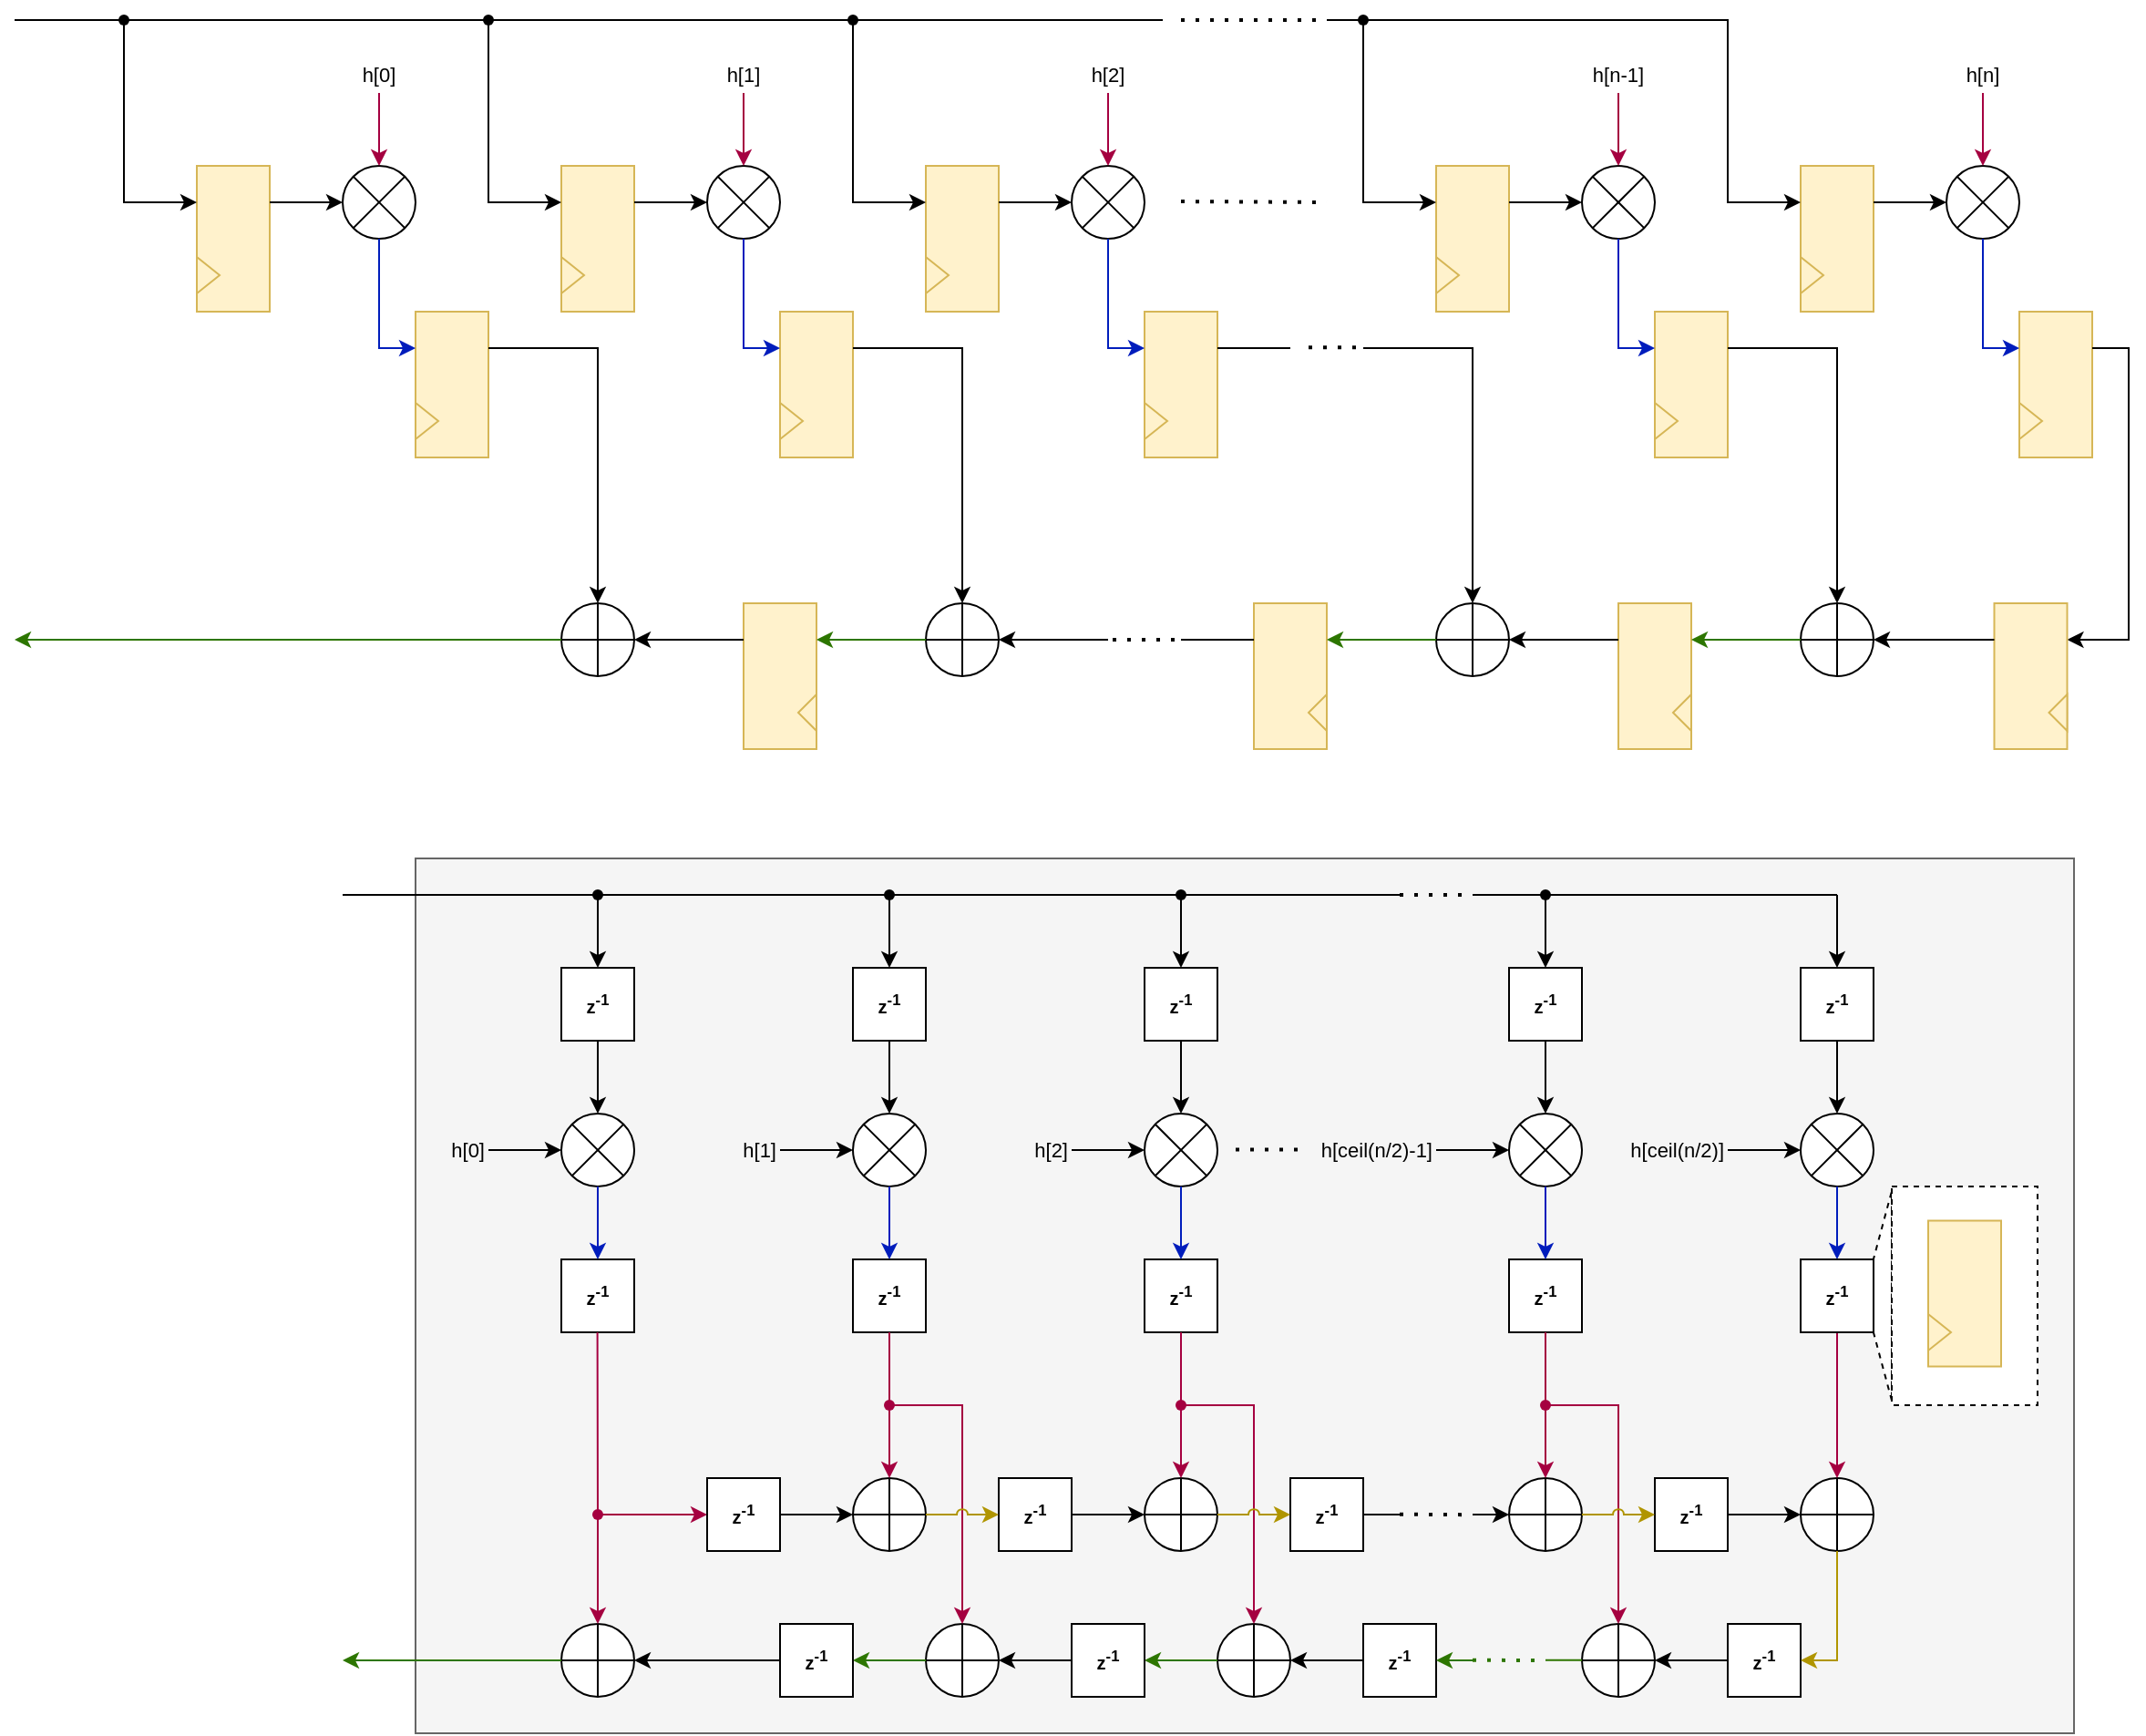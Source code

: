 <mxfile>
    <diagram id="ssE-zp29TX16lBcSPWG5" name="Page-1">
        <mxGraphModel dx="2196" dy="1139" grid="0" gridSize="10" guides="1" tooltips="1" connect="1" arrows="1" fold="1" page="0" pageScale="1" pageWidth="850" pageHeight="1100" background="none" math="0" shadow="0">
            <root>
                <mxCell id="0"/>
                <mxCell id="1" parent="0"/>
                <mxCell id="281" value="" style="rounded=0;whiteSpace=wrap;html=1;fontFamily=Helvetica;fontSize=11;fontColor=#333333;labelBackgroundColor=default;fillColor=#f5f5f5;strokeColor=#666666;" parent="1" vertex="1">
                    <mxGeometry x="80" y="540" width="910" height="480" as="geometry"/>
                </mxCell>
                <mxCell id="276" value="" style="shape=trapezoid;perimeter=trapezoidPerimeter;whiteSpace=wrap;html=1;fixedSize=1;fontFamily=Helvetica;fontSize=11;labelBackgroundColor=default;rotation=-90;size=40;dashed=1;" parent="1" vertex="1">
                    <mxGeometry x="827.19" y="774.57" width="114.88" height="10.75" as="geometry"/>
                </mxCell>
                <mxCell id="2" value="" style="rounded=0;whiteSpace=wrap;html=1;rotation=90;fillColor=#fff2cc;strokeColor=#d6b656;" parent="1" vertex="1">
                    <mxGeometry x="140" y="180" width="80" height="40" as="geometry"/>
                </mxCell>
                <mxCell id="3" value="" style="triangle;whiteSpace=wrap;html=1;rotation=0;fillColor=#fff2cc;strokeColor=#d6b656;" parent="1" vertex="1">
                    <mxGeometry x="160" y="210" width="12.5" height="20" as="geometry"/>
                </mxCell>
                <mxCell id="13" value="" style="shape=sumEllipse;perimeter=ellipsePerimeter;whiteSpace=wrap;html=1;backgroundOutline=1;" parent="1" vertex="1">
                    <mxGeometry x="240" y="160" width="40" height="40" as="geometry"/>
                </mxCell>
                <mxCell id="19" value="" style="rounded=0;whiteSpace=wrap;html=1;rotation=90;fillColor=#fff2cc;strokeColor=#d6b656;" parent="1" vertex="1">
                    <mxGeometry x="260" y="260" width="80" height="40" as="geometry"/>
                </mxCell>
                <mxCell id="20" value="" style="triangle;whiteSpace=wrap;html=1;rotation=0;fillColor=#fff2cc;strokeColor=#d6b656;" parent="1" vertex="1">
                    <mxGeometry x="280" y="290" width="12.5" height="20" as="geometry"/>
                </mxCell>
                <mxCell id="21" value="" style="endArrow=classic;html=1;exitX=0.25;exitY=0;exitDx=0;exitDy=0;entryX=0;entryY=0.5;entryDx=0;entryDy=0;rounded=0;curved=0;" parent="1" source="2" target="13" edge="1">
                    <mxGeometry width="50" height="50" relative="1" as="geometry">
                        <mxPoint x="560" y="390" as="sourcePoint"/>
                        <mxPoint x="610" y="340" as="targetPoint"/>
                        <Array as="points">
                            <mxPoint x="220" y="180"/>
                        </Array>
                    </mxGeometry>
                </mxCell>
                <mxCell id="22" value="" style="endArrow=classic;html=1;rounded=0;strokeColor=#A50040;align=center;verticalAlign=middle;fontFamily=Helvetica;fontSize=11;fontColor=default;labelBackgroundColor=default;curved=0;entryX=0.5;entryY=0;entryDx=0;entryDy=0;fillColor=#d80073;" parent="1" target="13" edge="1">
                    <mxGeometry width="50" height="50" relative="1" as="geometry">
                        <mxPoint x="260" y="120" as="sourcePoint"/>
                        <mxPoint x="330" y="150" as="targetPoint"/>
                    </mxGeometry>
                </mxCell>
                <mxCell id="23" value="" style="endArrow=classic;html=1;rounded=0;strokeColor=#001DBC;align=center;verticalAlign=middle;fontFamily=Helvetica;fontSize=11;fontColor=default;labelBackgroundColor=default;curved=0;exitX=0.5;exitY=1;exitDx=0;exitDy=0;entryX=0.25;entryY=1;entryDx=0;entryDy=0;fillColor=#0050ef;" parent="1" source="13" target="19" edge="1">
                    <mxGeometry width="50" height="50" relative="1" as="geometry">
                        <mxPoint x="320" y="280" as="sourcePoint"/>
                        <mxPoint x="370" y="230" as="targetPoint"/>
                        <Array as="points">
                            <mxPoint x="260" y="260"/>
                        </Array>
                    </mxGeometry>
                </mxCell>
                <mxCell id="24" value="" style="rounded=0;whiteSpace=wrap;html=1;rotation=90;fillColor=#fff2cc;strokeColor=#d6b656;" parent="1" vertex="1">
                    <mxGeometry x="340" y="180" width="80" height="40" as="geometry"/>
                </mxCell>
                <mxCell id="25" value="" style="triangle;whiteSpace=wrap;html=1;rotation=0;fillColor=#fff2cc;strokeColor=#d6b656;" parent="1" vertex="1">
                    <mxGeometry x="360" y="210" width="12.5" height="20" as="geometry"/>
                </mxCell>
                <mxCell id="26" value="" style="shape=sumEllipse;perimeter=ellipsePerimeter;whiteSpace=wrap;html=1;backgroundOutline=1;" parent="1" vertex="1">
                    <mxGeometry x="440" y="160" width="40" height="40" as="geometry"/>
                </mxCell>
                <mxCell id="27" value="" style="rounded=0;whiteSpace=wrap;html=1;rotation=90;fillColor=#fff2cc;strokeColor=#d6b656;" parent="1" vertex="1">
                    <mxGeometry x="460" y="260" width="80" height="40" as="geometry"/>
                </mxCell>
                <mxCell id="28" value="" style="triangle;whiteSpace=wrap;html=1;rotation=0;fillColor=#fff2cc;strokeColor=#d6b656;" parent="1" vertex="1">
                    <mxGeometry x="480" y="290" width="12.5" height="20" as="geometry"/>
                </mxCell>
                <mxCell id="29" value="" style="endArrow=classic;html=1;exitX=0.25;exitY=0;exitDx=0;exitDy=0;entryX=0;entryY=0.5;entryDx=0;entryDy=0;rounded=0;curved=0;" parent="1" source="24" target="26" edge="1">
                    <mxGeometry width="50" height="50" relative="1" as="geometry">
                        <mxPoint x="760" y="390" as="sourcePoint"/>
                        <mxPoint x="810" y="340" as="targetPoint"/>
                        <Array as="points">
                            <mxPoint x="420" y="180"/>
                        </Array>
                    </mxGeometry>
                </mxCell>
                <mxCell id="30" value="" style="endArrow=classic;html=1;rounded=0;strokeColor=#A50040;align=center;verticalAlign=middle;fontFamily=Helvetica;fontSize=11;fontColor=default;labelBackgroundColor=default;curved=0;entryX=0.5;entryY=0;entryDx=0;entryDy=0;fillColor=#d80073;" parent="1" target="26" edge="1">
                    <mxGeometry width="50" height="50" relative="1" as="geometry">
                        <mxPoint x="460" y="120" as="sourcePoint"/>
                        <mxPoint x="530" y="150" as="targetPoint"/>
                    </mxGeometry>
                </mxCell>
                <mxCell id="31" value="" style="endArrow=classic;html=1;rounded=0;strokeColor=#001DBC;align=center;verticalAlign=middle;fontFamily=Helvetica;fontSize=11;fontColor=default;labelBackgroundColor=default;curved=0;exitX=0.5;exitY=1;exitDx=0;exitDy=0;entryX=0.25;entryY=1;entryDx=0;entryDy=0;fillColor=#0050ef;" parent="1" source="26" target="27" edge="1">
                    <mxGeometry width="50" height="50" relative="1" as="geometry">
                        <mxPoint x="520" y="280" as="sourcePoint"/>
                        <mxPoint x="570" y="230" as="targetPoint"/>
                        <Array as="points">
                            <mxPoint x="460" y="260"/>
                        </Array>
                    </mxGeometry>
                </mxCell>
                <mxCell id="32" value="" style="rounded=0;whiteSpace=wrap;html=1;rotation=90;fillColor=#fff2cc;strokeColor=#d6b656;" parent="1" vertex="1">
                    <mxGeometry x="820" y="180" width="80" height="40" as="geometry"/>
                </mxCell>
                <mxCell id="33" value="" style="triangle;whiteSpace=wrap;html=1;rotation=0;fillColor=#fff2cc;strokeColor=#d6b656;" parent="1" vertex="1">
                    <mxGeometry x="840" y="210" width="12.5" height="20" as="geometry"/>
                </mxCell>
                <mxCell id="34" value="" style="shape=sumEllipse;perimeter=ellipsePerimeter;whiteSpace=wrap;html=1;backgroundOutline=1;" parent="1" vertex="1">
                    <mxGeometry x="920" y="160" width="40" height="40" as="geometry"/>
                </mxCell>
                <mxCell id="35" value="" style="rounded=0;whiteSpace=wrap;html=1;rotation=90;fillColor=#fff2cc;strokeColor=#d6b656;" parent="1" vertex="1">
                    <mxGeometry x="940" y="260" width="80" height="40" as="geometry"/>
                </mxCell>
                <mxCell id="36" value="" style="triangle;whiteSpace=wrap;html=1;rotation=0;fillColor=#fff2cc;strokeColor=#d6b656;" parent="1" vertex="1">
                    <mxGeometry x="960" y="290" width="12.5" height="20" as="geometry"/>
                </mxCell>
                <mxCell id="37" value="" style="endArrow=classic;html=1;exitX=0.25;exitY=0;exitDx=0;exitDy=0;entryX=0;entryY=0.5;entryDx=0;entryDy=0;rounded=0;curved=0;" parent="1" source="32" target="34" edge="1">
                    <mxGeometry width="50" height="50" relative="1" as="geometry">
                        <mxPoint x="1240" y="390" as="sourcePoint"/>
                        <mxPoint x="1290" y="340" as="targetPoint"/>
                        <Array as="points">
                            <mxPoint x="900" y="180"/>
                        </Array>
                    </mxGeometry>
                </mxCell>
                <mxCell id="38" value="" style="endArrow=classic;html=1;rounded=0;strokeColor=#A50040;align=center;verticalAlign=middle;fontFamily=Helvetica;fontSize=11;fontColor=default;labelBackgroundColor=default;curved=0;entryX=0.5;entryY=0;entryDx=0;entryDy=0;fillColor=#d80073;" parent="1" target="34" edge="1">
                    <mxGeometry width="50" height="50" relative="1" as="geometry">
                        <mxPoint x="940" y="120" as="sourcePoint"/>
                        <mxPoint x="1010" y="150" as="targetPoint"/>
                    </mxGeometry>
                </mxCell>
                <mxCell id="39" value="" style="endArrow=classic;html=1;rounded=0;strokeColor=#001DBC;align=center;verticalAlign=middle;fontFamily=Helvetica;fontSize=11;fontColor=default;labelBackgroundColor=default;curved=0;exitX=0.5;exitY=1;exitDx=0;exitDy=0;entryX=0.25;entryY=1;entryDx=0;entryDy=0;fillColor=#0050ef;" parent="1" source="34" target="35" edge="1">
                    <mxGeometry width="50" height="50" relative="1" as="geometry">
                        <mxPoint x="1000" y="280" as="sourcePoint"/>
                        <mxPoint x="1050" y="230" as="targetPoint"/>
                        <Array as="points">
                            <mxPoint x="940" y="260"/>
                        </Array>
                    </mxGeometry>
                </mxCell>
                <mxCell id="40" value="" style="endArrow=none;dashed=1;html=1;dashPattern=1 3;strokeWidth=2;rounded=0;strokeColor=default;align=center;verticalAlign=middle;fontFamily=Helvetica;fontSize=11;fontColor=default;labelBackgroundColor=default;curved=0;" parent="1" edge="1">
                    <mxGeometry width="50" height="50" relative="1" as="geometry">
                        <mxPoint x="500" y="179.52" as="sourcePoint"/>
                        <mxPoint x="580" y="180" as="targetPoint"/>
                    </mxGeometry>
                </mxCell>
                <mxCell id="41" value="" style="endArrow=classic;html=1;rounded=0;strokeColor=default;align=center;verticalAlign=middle;fontFamily=Helvetica;fontSize=11;fontColor=default;labelBackgroundColor=default;curved=0;entryX=0.25;entryY=1;entryDx=0;entryDy=0;" parent="1" target="2" edge="1">
                    <mxGeometry width="50" height="50" relative="1" as="geometry">
                        <mxPoint x="-140" y="80" as="sourcePoint"/>
                        <mxPoint x="90" y="160" as="targetPoint"/>
                        <Array as="points">
                            <mxPoint x="120" y="80"/>
                            <mxPoint x="120" y="180"/>
                        </Array>
                    </mxGeometry>
                </mxCell>
                <mxCell id="42" value="" style="endArrow=classic;html=1;rounded=0;strokeColor=default;align=center;verticalAlign=middle;fontFamily=Helvetica;fontSize=11;fontColor=default;labelBackgroundColor=default;curved=0;entryX=0.25;entryY=1;entryDx=0;entryDy=0;" parent="1" target="24" edge="1">
                    <mxGeometry width="50" height="50" relative="1" as="geometry">
                        <mxPoint x="120" y="80" as="sourcePoint"/>
                        <mxPoint x="390" y="150" as="targetPoint"/>
                        <Array as="points">
                            <mxPoint x="320" y="80"/>
                            <mxPoint x="320" y="180"/>
                        </Array>
                    </mxGeometry>
                </mxCell>
                <mxCell id="44" value="" style="endArrow=none;html=1;rounded=0;strokeColor=default;align=center;verticalAlign=middle;fontFamily=Helvetica;fontSize=11;fontColor=default;labelBackgroundColor=default;curved=0;" parent="1" source="47" edge="1">
                    <mxGeometry width="50" height="50" relative="1" as="geometry">
                        <mxPoint x="320" y="80" as="sourcePoint"/>
                        <mxPoint x="490" y="80" as="targetPoint"/>
                    </mxGeometry>
                </mxCell>
                <mxCell id="45" value="" style="endArrow=none;dashed=1;html=1;dashPattern=1 3;strokeWidth=2;rounded=0;strokeColor=default;align=center;verticalAlign=middle;fontFamily=Helvetica;fontSize=11;fontColor=default;labelBackgroundColor=default;curved=0;" parent="1" edge="1">
                    <mxGeometry width="50" height="50" relative="1" as="geometry">
                        <mxPoint x="500" y="80.0" as="sourcePoint"/>
                        <mxPoint x="580" y="80" as="targetPoint"/>
                    </mxGeometry>
                </mxCell>
                <mxCell id="46" value="" style="endArrow=classic;html=1;rounded=0;strokeColor=default;align=center;verticalAlign=middle;fontFamily=Helvetica;fontSize=11;fontColor=default;labelBackgroundColor=default;curved=0;entryX=0.25;entryY=1;entryDx=0;entryDy=0;" parent="1" target="32" edge="1">
                    <mxGeometry width="50" height="50" relative="1" as="geometry">
                        <mxPoint x="580" y="80" as="sourcePoint"/>
                        <mxPoint x="800" y="130" as="targetPoint"/>
                        <Array as="points">
                            <mxPoint x="800" y="80"/>
                            <mxPoint x="800" y="180"/>
                            <mxPoint x="840" y="180"/>
                        </Array>
                    </mxGeometry>
                </mxCell>
                <mxCell id="49" value="" style="endArrow=none;html=1;rounded=0;strokeColor=default;align=center;verticalAlign=middle;fontFamily=Helvetica;fontSize=11;fontColor=default;labelBackgroundColor=default;curved=0;" parent="1" target="47" edge="1">
                    <mxGeometry width="50" height="50" relative="1" as="geometry">
                        <mxPoint x="320" y="80" as="sourcePoint"/>
                        <mxPoint x="490" y="80" as="targetPoint"/>
                    </mxGeometry>
                </mxCell>
                <mxCell id="47" value="" style="shape=waypoint;sketch=0;fillStyle=solid;size=6;pointerEvents=1;points=[];fillColor=none;resizable=0;rotatable=0;perimeter=centerPerimeter;snapToPoint=1;fontFamily=Helvetica;fontSize=11;fontColor=default;labelBackgroundColor=default;" parent="1" vertex="1">
                    <mxGeometry x="310" y="70" width="20" height="20" as="geometry"/>
                </mxCell>
                <mxCell id="51" value="" style="shape=waypoint;sketch=0;fillStyle=solid;size=6;pointerEvents=1;points=[];fillColor=none;resizable=0;rotatable=0;perimeter=centerPerimeter;snapToPoint=1;fontFamily=Helvetica;fontSize=11;fontColor=default;labelBackgroundColor=default;" parent="1" vertex="1">
                    <mxGeometry x="110" y="70" width="20" height="20" as="geometry"/>
                </mxCell>
                <mxCell id="54" value="" style="endArrow=classic;html=1;rounded=0;strokeColor=default;align=center;verticalAlign=middle;fontFamily=Helvetica;fontSize=11;fontColor=default;labelBackgroundColor=default;curved=0;exitX=0.25;exitY=0;exitDx=0;exitDy=0;entryX=0.25;entryY=0;entryDx=0;entryDy=0;" parent="1" source="35" target="89" edge="1">
                    <mxGeometry width="50" height="50" relative="1" as="geometry">
                        <mxPoint x="960" y="240" as="sourcePoint"/>
                        <mxPoint x="1040" y="260" as="targetPoint"/>
                        <Array as="points">
                            <mxPoint x="1020" y="260"/>
                            <mxPoint x="1020" y="420"/>
                        </Array>
                    </mxGeometry>
                </mxCell>
                <mxCell id="55" value="" style="rounded=0;whiteSpace=wrap;html=1;rotation=90;fillColor=#fff2cc;strokeColor=#d6b656;" parent="1" vertex="1">
                    <mxGeometry x="620" y="180" width="80" height="40" as="geometry"/>
                </mxCell>
                <mxCell id="56" value="" style="triangle;whiteSpace=wrap;html=1;rotation=0;fillColor=#fff2cc;strokeColor=#d6b656;" parent="1" vertex="1">
                    <mxGeometry x="640" y="210" width="12.5" height="20" as="geometry"/>
                </mxCell>
                <mxCell id="57" value="" style="shape=sumEllipse;perimeter=ellipsePerimeter;whiteSpace=wrap;html=1;backgroundOutline=1;" parent="1" vertex="1">
                    <mxGeometry x="720" y="160" width="40" height="40" as="geometry"/>
                </mxCell>
                <mxCell id="58" value="" style="rounded=0;whiteSpace=wrap;html=1;rotation=90;fillColor=#fff2cc;strokeColor=#d6b656;" parent="1" vertex="1">
                    <mxGeometry x="740" y="260" width="80" height="40" as="geometry"/>
                </mxCell>
                <mxCell id="59" value="" style="triangle;whiteSpace=wrap;html=1;rotation=0;fillColor=#fff2cc;strokeColor=#d6b656;" parent="1" vertex="1">
                    <mxGeometry x="760" y="290" width="12.5" height="20" as="geometry"/>
                </mxCell>
                <mxCell id="60" value="" style="endArrow=classic;html=1;exitX=0.25;exitY=0;exitDx=0;exitDy=0;entryX=0;entryY=0.5;entryDx=0;entryDy=0;rounded=0;curved=0;" parent="1" source="55" target="57" edge="1">
                    <mxGeometry width="50" height="50" relative="1" as="geometry">
                        <mxPoint x="1040" y="390" as="sourcePoint"/>
                        <mxPoint x="1090" y="340" as="targetPoint"/>
                        <Array as="points">
                            <mxPoint x="700" y="180"/>
                        </Array>
                    </mxGeometry>
                </mxCell>
                <mxCell id="61" value="" style="endArrow=classic;html=1;rounded=0;strokeColor=#A50040;align=center;verticalAlign=middle;fontFamily=Helvetica;fontSize=11;fontColor=default;labelBackgroundColor=default;curved=0;entryX=0.5;entryY=0;entryDx=0;entryDy=0;fillColor=#d80073;" parent="1" target="57" edge="1">
                    <mxGeometry width="50" height="50" relative="1" as="geometry">
                        <mxPoint x="740" y="120" as="sourcePoint"/>
                        <mxPoint x="810" y="150" as="targetPoint"/>
                    </mxGeometry>
                </mxCell>
                <mxCell id="62" value="" style="endArrow=classic;html=1;rounded=0;strokeColor=#001DBC;align=center;verticalAlign=middle;fontFamily=Helvetica;fontSize=11;fontColor=default;labelBackgroundColor=default;curved=0;exitX=0.5;exitY=1;exitDx=0;exitDy=0;entryX=0.25;entryY=1;entryDx=0;entryDy=0;fillColor=#0050ef;" parent="1" source="57" target="58" edge="1">
                    <mxGeometry width="50" height="50" relative="1" as="geometry">
                        <mxPoint x="800" y="280" as="sourcePoint"/>
                        <mxPoint x="850" y="230" as="targetPoint"/>
                        <Array as="points">
                            <mxPoint x="740" y="260"/>
                        </Array>
                    </mxGeometry>
                </mxCell>
                <mxCell id="63" value="" style="endArrow=none;html=1;rounded=0;strokeColor=default;align=center;verticalAlign=middle;fontFamily=Helvetica;fontSize=11;fontColor=default;labelBackgroundColor=default;curved=0;" parent="1" edge="1">
                    <mxGeometry width="50" height="50" relative="1" as="geometry">
                        <mxPoint x="760" y="80" as="sourcePoint"/>
                        <mxPoint x="760" y="80" as="targetPoint"/>
                    </mxGeometry>
                </mxCell>
                <mxCell id="65" value="" style="shape=waypoint;sketch=0;fillStyle=solid;size=6;pointerEvents=1;points=[];fillColor=none;resizable=0;rotatable=0;perimeter=centerPerimeter;snapToPoint=1;fontFamily=Helvetica;fontSize=11;fontColor=default;labelBackgroundColor=default;" parent="1" vertex="1">
                    <mxGeometry x="590" y="70" width="20" height="20" as="geometry"/>
                </mxCell>
                <mxCell id="66" value="" style="endArrow=classic;html=1;rounded=0;strokeColor=default;align=center;verticalAlign=middle;fontFamily=Helvetica;fontSize=11;fontColor=default;labelBackgroundColor=default;curved=0;entryX=0.25;entryY=1;entryDx=0;entryDy=0;" parent="1" source="65" target="55" edge="1">
                    <mxGeometry width="50" height="50" relative="1" as="geometry">
                        <mxPoint x="600" y="210" as="sourcePoint"/>
                        <mxPoint x="650" y="160" as="targetPoint"/>
                        <Array as="points">
                            <mxPoint x="600" y="180"/>
                        </Array>
                    </mxGeometry>
                </mxCell>
                <mxCell id="67" value="" style="rounded=0;whiteSpace=wrap;html=1;rotation=90;fillColor=#fff2cc;strokeColor=#d6b656;" parent="1" vertex="1">
                    <mxGeometry x="-60" y="180" width="80" height="40" as="geometry"/>
                </mxCell>
                <mxCell id="68" value="" style="triangle;whiteSpace=wrap;html=1;rotation=0;fillColor=#fff2cc;strokeColor=#d6b656;" parent="1" vertex="1">
                    <mxGeometry x="-40" y="210" width="12.5" height="20" as="geometry"/>
                </mxCell>
                <mxCell id="69" value="" style="shape=sumEllipse;perimeter=ellipsePerimeter;whiteSpace=wrap;html=1;backgroundOutline=1;" parent="1" vertex="1">
                    <mxGeometry x="40" y="160" width="40" height="40" as="geometry"/>
                </mxCell>
                <mxCell id="70" value="" style="rounded=0;whiteSpace=wrap;html=1;rotation=90;fillColor=#fff2cc;strokeColor=#d6b656;" parent="1" vertex="1">
                    <mxGeometry x="60" y="260" width="80" height="40" as="geometry"/>
                </mxCell>
                <mxCell id="71" value="" style="triangle;whiteSpace=wrap;html=1;rotation=0;fillColor=#fff2cc;strokeColor=#d6b656;" parent="1" vertex="1">
                    <mxGeometry x="80" y="290" width="12.5" height="20" as="geometry"/>
                </mxCell>
                <mxCell id="72" value="" style="endArrow=classic;html=1;exitX=0.25;exitY=0;exitDx=0;exitDy=0;entryX=0;entryY=0.5;entryDx=0;entryDy=0;rounded=0;curved=0;" parent="1" source="67" target="69" edge="1">
                    <mxGeometry width="50" height="50" relative="1" as="geometry">
                        <mxPoint x="360" y="390" as="sourcePoint"/>
                        <mxPoint x="410" y="340" as="targetPoint"/>
                        <Array as="points">
                            <mxPoint x="20" y="180"/>
                        </Array>
                    </mxGeometry>
                </mxCell>
                <mxCell id="73" value="" style="endArrow=classic;html=1;rounded=0;strokeColor=#A50040;align=center;verticalAlign=middle;fontFamily=Helvetica;fontSize=11;fontColor=default;labelBackgroundColor=default;curved=0;entryX=0.5;entryY=0;entryDx=0;entryDy=0;fillColor=#d80073;" parent="1" target="69" edge="1">
                    <mxGeometry width="50" height="50" relative="1" as="geometry">
                        <mxPoint x="60" y="120" as="sourcePoint"/>
                        <mxPoint x="130" y="150" as="targetPoint"/>
                    </mxGeometry>
                </mxCell>
                <mxCell id="74" value="" style="endArrow=classic;html=1;rounded=0;strokeColor=#001DBC;align=center;verticalAlign=middle;fontFamily=Helvetica;fontSize=11;fontColor=default;labelBackgroundColor=default;curved=0;exitX=0.5;exitY=1;exitDx=0;exitDy=0;entryX=0.25;entryY=1;entryDx=0;entryDy=0;fillColor=#0050ef;" parent="1" source="69" target="70" edge="1">
                    <mxGeometry width="50" height="50" relative="1" as="geometry">
                        <mxPoint x="120" y="280" as="sourcePoint"/>
                        <mxPoint x="170" y="230" as="targetPoint"/>
                        <Array as="points">
                            <mxPoint x="60" y="260"/>
                        </Array>
                    </mxGeometry>
                </mxCell>
                <mxCell id="75" value="" style="endArrow=none;html=1;rounded=0;strokeColor=default;align=center;verticalAlign=middle;fontFamily=Helvetica;fontSize=11;fontColor=default;labelBackgroundColor=default;curved=0;" parent="1" edge="1">
                    <mxGeometry width="50" height="50" relative="1" as="geometry">
                        <mxPoint x="120" y="80" as="sourcePoint"/>
                        <mxPoint x="120.0" y="80.0" as="targetPoint"/>
                    </mxGeometry>
                </mxCell>
                <mxCell id="77" value="" style="shape=waypoint;sketch=0;fillStyle=solid;size=6;pointerEvents=1;points=[];fillColor=none;resizable=0;rotatable=0;perimeter=centerPerimeter;snapToPoint=1;fontFamily=Helvetica;fontSize=11;fontColor=default;labelBackgroundColor=default;" parent="1" vertex="1">
                    <mxGeometry x="-90" y="70" width="20" height="20" as="geometry"/>
                </mxCell>
                <mxCell id="78" value="" style="endArrow=classic;html=1;rounded=0;strokeColor=default;align=center;verticalAlign=middle;fontFamily=Helvetica;fontSize=11;fontColor=default;labelBackgroundColor=default;curved=0;entryX=0.25;entryY=1;entryDx=0;entryDy=0;" parent="1" source="77" target="67" edge="1">
                    <mxGeometry width="50" height="50" relative="1" as="geometry">
                        <mxPoint x="60" y="190" as="sourcePoint"/>
                        <mxPoint x="110" y="140" as="targetPoint"/>
                        <Array as="points">
                            <mxPoint x="-80" y="180"/>
                        </Array>
                    </mxGeometry>
                </mxCell>
                <mxCell id="79" value="" style="shape=orEllipse;perimeter=ellipsePerimeter;whiteSpace=wrap;html=1;backgroundOutline=1;fontFamily=Helvetica;fontSize=11;fontColor=default;labelBackgroundColor=default;" parent="1" vertex="1">
                    <mxGeometry x="840" y="400" width="40" height="40" as="geometry"/>
                </mxCell>
                <mxCell id="80" value="" style="shape=orEllipse;perimeter=ellipsePerimeter;whiteSpace=wrap;html=1;backgroundOutline=1;fontFamily=Helvetica;fontSize=11;fontColor=default;labelBackgroundColor=default;" parent="1" vertex="1">
                    <mxGeometry x="640" y="400" width="40" height="40" as="geometry"/>
                </mxCell>
                <mxCell id="82" value="" style="endArrow=classic;html=1;rounded=0;strokeColor=default;align=center;verticalAlign=middle;fontFamily=Helvetica;fontSize=11;fontColor=default;labelBackgroundColor=default;curved=0;exitX=0.25;exitY=0;exitDx=0;exitDy=0;entryX=0.5;entryY=0;entryDx=0;entryDy=0;" parent="1" source="58" target="79" edge="1">
                    <mxGeometry width="50" height="50" relative="1" as="geometry">
                        <mxPoint x="760" y="360" as="sourcePoint"/>
                        <mxPoint x="810" y="310" as="targetPoint"/>
                        <Array as="points">
                            <mxPoint x="860" y="260"/>
                        </Array>
                    </mxGeometry>
                </mxCell>
                <mxCell id="83" value="" style="shape=orEllipse;perimeter=ellipsePerimeter;whiteSpace=wrap;html=1;backgroundOutline=1;fontFamily=Helvetica;fontSize=11;fontColor=default;labelBackgroundColor=default;" parent="1" vertex="1">
                    <mxGeometry x="160" y="400" width="40" height="40" as="geometry"/>
                </mxCell>
                <mxCell id="84" value="" style="rounded=0;whiteSpace=wrap;html=1;rotation=90;fillColor=#fff2cc;strokeColor=#d6b656;" parent="1" vertex="1">
                    <mxGeometry x="720" y="420" width="80" height="40" as="geometry"/>
                </mxCell>
                <mxCell id="86" value="" style="triangle;whiteSpace=wrap;html=1;fontFamily=Helvetica;fontSize=11;labelBackgroundColor=default;rotation=-180;fillColor=#fff2cc;strokeColor=#d6b656;" parent="1" vertex="1">
                    <mxGeometry x="770" y="450" width="10" height="20" as="geometry"/>
                </mxCell>
                <mxCell id="87" value="" style="endArrow=classic;html=1;rounded=0;strokeColor=#2D7600;align=center;verticalAlign=middle;fontFamily=Helvetica;fontSize=11;fontColor=default;labelBackgroundColor=default;curved=0;entryX=0.25;entryY=0;entryDx=0;entryDy=0;exitX=0;exitY=0.5;exitDx=0;exitDy=0;fillColor=#60a917;" parent="1" source="79" target="84" edge="1">
                    <mxGeometry width="50" height="50" relative="1" as="geometry">
                        <mxPoint x="810" y="360" as="sourcePoint"/>
                        <mxPoint x="860" y="310" as="targetPoint"/>
                    </mxGeometry>
                </mxCell>
                <mxCell id="88" value="" style="endArrow=classic;html=1;rounded=0;strokeColor=default;align=center;verticalAlign=middle;fontFamily=Helvetica;fontSize=11;fontColor=default;labelBackgroundColor=default;curved=0;entryX=1;entryY=0.5;entryDx=0;entryDy=0;exitX=0.25;exitY=1;exitDx=0;exitDy=0;" parent="1" source="84" target="80" edge="1">
                    <mxGeometry width="50" height="50" relative="1" as="geometry">
                        <mxPoint x="750" y="390" as="sourcePoint"/>
                        <mxPoint x="800" y="340" as="targetPoint"/>
                    </mxGeometry>
                </mxCell>
                <mxCell id="89" value="" style="rounded=0;whiteSpace=wrap;html=1;rotation=90;fillColor=#fff2cc;strokeColor=#d6b656;" parent="1" vertex="1">
                    <mxGeometry x="926.25" y="420" width="80" height="40" as="geometry"/>
                </mxCell>
                <mxCell id="90" value="" style="triangle;whiteSpace=wrap;html=1;fontFamily=Helvetica;fontSize=11;labelBackgroundColor=default;rotation=-180;fillColor=#fff2cc;strokeColor=#d6b656;" parent="1" vertex="1">
                    <mxGeometry x="976.25" y="450" width="10" height="20" as="geometry"/>
                </mxCell>
                <mxCell id="91" value="" style="endArrow=classic;html=1;rounded=0;strokeColor=default;align=center;verticalAlign=middle;fontFamily=Helvetica;fontSize=11;fontColor=default;labelBackgroundColor=default;curved=0;entryX=1;entryY=0.5;entryDx=0;entryDy=0;exitX=0.25;exitY=1;exitDx=0;exitDy=0;" parent="1" source="89" target="79" edge="1">
                    <mxGeometry width="50" height="50" relative="1" as="geometry">
                        <mxPoint x="870" y="380" as="sourcePoint"/>
                        <mxPoint x="920" y="330" as="targetPoint"/>
                    </mxGeometry>
                </mxCell>
                <mxCell id="92" value="" style="endArrow=none;html=1;rounded=0;strokeColor=default;align=center;verticalAlign=middle;fontFamily=Helvetica;fontSize=11;fontColor=default;labelBackgroundColor=default;curved=0;exitX=0.25;exitY=0;exitDx=0;exitDy=0;" parent="1" source="27" edge="1">
                    <mxGeometry width="50" height="50" relative="1" as="geometry">
                        <mxPoint x="580" y="310" as="sourcePoint"/>
                        <mxPoint x="560" y="260" as="targetPoint"/>
                    </mxGeometry>
                </mxCell>
                <mxCell id="93" value="" style="endArrow=none;dashed=1;html=1;dashPattern=1 3;strokeWidth=2;rounded=0;strokeColor=default;align=center;verticalAlign=middle;fontFamily=Helvetica;fontSize=11;fontColor=default;labelBackgroundColor=default;curved=0;" parent="1" edge="1">
                    <mxGeometry width="50" height="50" relative="1" as="geometry">
                        <mxPoint x="570" y="259.6" as="sourcePoint"/>
                        <mxPoint x="600" y="259.6" as="targetPoint"/>
                    </mxGeometry>
                </mxCell>
                <mxCell id="94" value="" style="endArrow=classic;html=1;rounded=0;strokeColor=default;align=center;verticalAlign=middle;fontFamily=Helvetica;fontSize=11;fontColor=default;labelBackgroundColor=default;curved=0;entryX=0.5;entryY=0;entryDx=0;entryDy=0;" parent="1" target="80" edge="1">
                    <mxGeometry width="50" height="50" relative="1" as="geometry">
                        <mxPoint x="600" y="260" as="sourcePoint"/>
                        <mxPoint x="740" y="280" as="targetPoint"/>
                        <Array as="points">
                            <mxPoint x="660" y="260"/>
                        </Array>
                    </mxGeometry>
                </mxCell>
                <mxCell id="95" value="" style="shape=orEllipse;perimeter=ellipsePerimeter;whiteSpace=wrap;html=1;backgroundOutline=1;fontFamily=Helvetica;fontSize=11;fontColor=default;labelBackgroundColor=default;" parent="1" vertex="1">
                    <mxGeometry x="360" y="400" width="40" height="40" as="geometry"/>
                </mxCell>
                <mxCell id="96" value="" style="endArrow=classic;html=1;rounded=0;strokeColor=default;align=center;verticalAlign=middle;fontFamily=Helvetica;fontSize=11;fontColor=default;labelBackgroundColor=default;curved=0;exitX=0.25;exitY=0;exitDx=0;exitDy=0;entryX=0.5;entryY=0;entryDx=0;entryDy=0;" parent="1" source="19" target="95" edge="1">
                    <mxGeometry width="50" height="50" relative="1" as="geometry">
                        <mxPoint x="480" y="360" as="sourcePoint"/>
                        <mxPoint x="530" y="310" as="targetPoint"/>
                        <Array as="points">
                            <mxPoint x="380" y="260"/>
                        </Array>
                    </mxGeometry>
                </mxCell>
                <mxCell id="97" value="" style="rounded=0;whiteSpace=wrap;html=1;rotation=90;fillColor=#fff2cc;strokeColor=#d6b656;" parent="1" vertex="1">
                    <mxGeometry x="520" y="420" width="80" height="40" as="geometry"/>
                </mxCell>
                <mxCell id="98" value="" style="triangle;whiteSpace=wrap;html=1;fontFamily=Helvetica;fontSize=11;labelBackgroundColor=default;rotation=-180;fillColor=#fff2cc;strokeColor=#d6b656;" parent="1" vertex="1">
                    <mxGeometry x="570" y="450" width="10" height="20" as="geometry"/>
                </mxCell>
                <mxCell id="99" value="" style="endArrow=classic;html=1;rounded=0;strokeColor=#2D7600;align=center;verticalAlign=middle;fontFamily=Helvetica;fontSize=11;fontColor=default;labelBackgroundColor=default;curved=0;entryX=0.25;entryY=0;entryDx=0;entryDy=0;exitX=0;exitY=0.5;exitDx=0;exitDy=0;fillColor=#60a917;" parent="1" source="80" target="97" edge="1">
                    <mxGeometry width="50" height="50" relative="1" as="geometry">
                        <mxPoint x="490" y="360" as="sourcePoint"/>
                        <mxPoint x="540" y="310" as="targetPoint"/>
                    </mxGeometry>
                </mxCell>
                <mxCell id="100" value="" style="endArrow=classic;html=1;rounded=0;strokeColor=default;align=center;verticalAlign=middle;fontFamily=Helvetica;fontSize=11;fontColor=default;labelBackgroundColor=default;curved=0;entryX=1;entryY=0.5;entryDx=0;entryDy=0;" parent="1" target="95" edge="1">
                    <mxGeometry width="50" height="50" relative="1" as="geometry">
                        <mxPoint x="460" y="420" as="sourcePoint"/>
                        <mxPoint x="560" y="300" as="targetPoint"/>
                    </mxGeometry>
                </mxCell>
                <mxCell id="102" value="" style="endArrow=none;html=1;rounded=0;strokeColor=default;align=center;verticalAlign=middle;fontFamily=Helvetica;fontSize=11;fontColor=default;labelBackgroundColor=default;curved=0;exitX=0.25;exitY=0;exitDx=0;exitDy=0;" parent="1" edge="1">
                    <mxGeometry width="50" height="50" relative="1" as="geometry">
                        <mxPoint x="500" y="420" as="sourcePoint"/>
                        <mxPoint x="540" y="420" as="targetPoint"/>
                    </mxGeometry>
                </mxCell>
                <mxCell id="103" value="" style="endArrow=none;dashed=1;html=1;dashPattern=1 3;strokeWidth=2;rounded=0;strokeColor=default;align=center;verticalAlign=middle;fontFamily=Helvetica;fontSize=11;fontColor=default;labelBackgroundColor=default;curved=0;" parent="1" edge="1">
                    <mxGeometry width="50" height="50" relative="1" as="geometry">
                        <mxPoint x="462.5" y="420" as="sourcePoint"/>
                        <mxPoint x="500" y="420" as="targetPoint"/>
                    </mxGeometry>
                </mxCell>
                <mxCell id="104" value="" style="rounded=0;whiteSpace=wrap;html=1;rotation=90;fillColor=#fff2cc;strokeColor=#d6b656;" parent="1" vertex="1">
                    <mxGeometry x="240" y="420" width="80" height="40" as="geometry"/>
                </mxCell>
                <mxCell id="105" value="" style="triangle;whiteSpace=wrap;html=1;fontFamily=Helvetica;fontSize=11;labelBackgroundColor=default;rotation=-180;fillColor=#fff2cc;strokeColor=#d6b656;" parent="1" vertex="1">
                    <mxGeometry x="290" y="450" width="10" height="20" as="geometry"/>
                </mxCell>
                <mxCell id="106" value="" style="endArrow=classic;html=1;rounded=0;strokeColor=#2D7600;align=center;verticalAlign=middle;fontFamily=Helvetica;fontSize=11;fontColor=default;labelBackgroundColor=default;curved=0;entryX=0.25;entryY=0;entryDx=0;entryDy=0;exitX=0;exitY=0.5;exitDx=0;exitDy=0;fillColor=#60a917;" parent="1" edge="1">
                    <mxGeometry width="50" height="50" relative="1" as="geometry">
                        <mxPoint x="360" y="420" as="sourcePoint"/>
                        <mxPoint x="300" y="420" as="targetPoint"/>
                    </mxGeometry>
                </mxCell>
                <mxCell id="107" value="" style="endArrow=classic;html=1;rounded=0;strokeColor=default;align=center;verticalAlign=middle;fontFamily=Helvetica;fontSize=11;fontColor=default;labelBackgroundColor=default;curved=0;entryX=0.25;entryY=0;entryDx=0;entryDy=0;exitX=0;exitY=0.5;exitDx=0;exitDy=0;" parent="1" edge="1">
                    <mxGeometry width="50" height="50" relative="1" as="geometry">
                        <mxPoint x="260" y="420" as="sourcePoint"/>
                        <mxPoint x="200" y="420" as="targetPoint"/>
                    </mxGeometry>
                </mxCell>
                <mxCell id="111" value="" style="endArrow=classic;html=1;rounded=0;strokeColor=#2D7600;align=center;verticalAlign=middle;fontFamily=Helvetica;fontSize=11;fontColor=default;labelBackgroundColor=default;curved=0;exitX=0;exitY=0.5;exitDx=0;exitDy=0;fillColor=#60a917;" parent="1" edge="1">
                    <mxGeometry width="50" height="50" relative="1" as="geometry">
                        <mxPoint x="160" y="420" as="sourcePoint"/>
                        <mxPoint x="-140" y="420" as="targetPoint"/>
                    </mxGeometry>
                </mxCell>
                <mxCell id="114" value="" style="endArrow=classic;html=1;rounded=0;strokeColor=default;align=center;verticalAlign=middle;fontFamily=Helvetica;fontSize=11;fontColor=default;labelBackgroundColor=default;curved=0;exitX=0.25;exitY=0;exitDx=0;exitDy=0;entryX=0.5;entryY=0;entryDx=0;entryDy=0;" parent="1" edge="1">
                    <mxGeometry width="50" height="50" relative="1" as="geometry">
                        <mxPoint x="120" y="260" as="sourcePoint"/>
                        <mxPoint x="180" y="400" as="targetPoint"/>
                        <Array as="points">
                            <mxPoint x="180" y="260"/>
                        </Array>
                    </mxGeometry>
                </mxCell>
                <mxCell id="117" value="h[0]" style="text;html=1;align=center;verticalAlign=middle;whiteSpace=wrap;rounded=0;fontFamily=Helvetica;fontSize=11;fontColor=default;labelBackgroundColor=none;" parent="1" vertex="1">
                    <mxGeometry x="30" y="100" width="60" height="20" as="geometry"/>
                </mxCell>
                <mxCell id="118" value="h[1]" style="text;html=1;align=center;verticalAlign=middle;whiteSpace=wrap;rounded=0;fontFamily=Helvetica;fontSize=11;fontColor=default;labelBackgroundColor=none;" parent="1" vertex="1">
                    <mxGeometry x="230" y="100" width="60" height="20" as="geometry"/>
                </mxCell>
                <mxCell id="120" value="h[2]" style="text;html=1;align=center;verticalAlign=middle;whiteSpace=wrap;rounded=0;fontFamily=Helvetica;fontSize=11;fontColor=default;labelBackgroundColor=none;" parent="1" vertex="1">
                    <mxGeometry x="430" y="100" width="60" height="20" as="geometry"/>
                </mxCell>
                <mxCell id="121" value="h[n]" style="text;html=1;align=center;verticalAlign=middle;whiteSpace=wrap;rounded=0;fontFamily=Helvetica;fontSize=11;fontColor=default;labelBackgroundColor=default;" parent="1" vertex="1">
                    <mxGeometry x="910" y="100" width="60" height="20" as="geometry"/>
                </mxCell>
                <mxCell id="122" value="h[n-1]" style="text;html=1;align=center;verticalAlign=middle;whiteSpace=wrap;rounded=0;fontFamily=Helvetica;fontSize=11;fontColor=default;labelBackgroundColor=none;" parent="1" vertex="1">
                    <mxGeometry x="710" y="100" width="60" height="20" as="geometry"/>
                </mxCell>
                <mxCell id="124" value="&lt;font size=&quot;1&quot;&gt;z&lt;sup style=&quot;&quot;&gt;-1&lt;/sup&gt;&lt;/font&gt;" style="rounded=0;whiteSpace=wrap;html=1;fontFamily=Helvetica;fontSize=11;labelBackgroundColor=none;fontStyle=1;" parent="1" vertex="1">
                    <mxGeometry x="160" y="600" width="40" height="40" as="geometry"/>
                </mxCell>
                <mxCell id="125" value="" style="shape=sumEllipse;perimeter=ellipsePerimeter;whiteSpace=wrap;html=1;backgroundOutline=1;" parent="1" vertex="1">
                    <mxGeometry x="160" y="680" width="40" height="40" as="geometry"/>
                </mxCell>
                <mxCell id="126" value="&lt;font size=&quot;1&quot;&gt;z&lt;sup style=&quot;&quot;&gt;-1&lt;/sup&gt;&lt;/font&gt;" style="rounded=0;whiteSpace=wrap;html=1;fontFamily=Helvetica;fontSize=11;labelBackgroundColor=none;fontStyle=1;" parent="1" vertex="1">
                    <mxGeometry x="160" y="760" width="40" height="40" as="geometry"/>
                </mxCell>
                <mxCell id="127" value="" style="endArrow=classic;html=1;rounded=0;strokeColor=default;align=center;verticalAlign=middle;fontFamily=Helvetica;fontSize=11;fontColor=default;labelBackgroundColor=default;curved=0;exitX=0.5;exitY=1;exitDx=0;exitDy=0;entryX=0.5;entryY=0;entryDx=0;entryDy=0;" parent="1" source="124" target="125" edge="1">
                    <mxGeometry width="50" height="50" relative="1" as="geometry">
                        <mxPoint x="160" y="680" as="sourcePoint"/>
                        <mxPoint x="210" y="630" as="targetPoint"/>
                    </mxGeometry>
                </mxCell>
                <mxCell id="128" value="" style="endArrow=classic;html=1;rounded=0;strokeColor=#001DBC;align=center;verticalAlign=middle;fontFamily=Helvetica;fontSize=11;fontColor=default;labelBackgroundColor=default;curved=0;entryX=0.5;entryY=0;entryDx=0;entryDy=0;fillColor=#0050ef;" parent="1" target="126" edge="1">
                    <mxGeometry width="50" height="50" relative="1" as="geometry">
                        <mxPoint x="180" y="720" as="sourcePoint"/>
                        <mxPoint x="179.83" y="760" as="targetPoint"/>
                    </mxGeometry>
                </mxCell>
                <mxCell id="129" value="" style="endArrow=classic;html=1;rounded=0;strokeColor=default;align=center;verticalAlign=middle;fontFamily=Helvetica;fontSize=11;fontColor=default;labelBackgroundColor=default;curved=0;entryX=0;entryY=0.5;entryDx=0;entryDy=0;" parent="1" target="125" edge="1">
                    <mxGeometry width="50" height="50" relative="1" as="geometry">
                        <mxPoint x="120" y="700" as="sourcePoint"/>
                        <mxPoint x="220" y="670" as="targetPoint"/>
                    </mxGeometry>
                </mxCell>
                <mxCell id="131" value="&lt;font size=&quot;1&quot;&gt;z&lt;sup style=&quot;&quot;&gt;-1&lt;/sup&gt;&lt;/font&gt;" style="rounded=0;whiteSpace=wrap;html=1;fontFamily=Helvetica;fontSize=11;labelBackgroundColor=none;fontStyle=1;" parent="1" vertex="1">
                    <mxGeometry x="320" y="600" width="40" height="40" as="geometry"/>
                </mxCell>
                <mxCell id="132" value="" style="shape=sumEllipse;perimeter=ellipsePerimeter;whiteSpace=wrap;html=1;backgroundOutline=1;" parent="1" vertex="1">
                    <mxGeometry x="320" y="680" width="40" height="40" as="geometry"/>
                </mxCell>
                <mxCell id="133" value="&lt;font size=&quot;1&quot;&gt;z&lt;sup style=&quot;&quot;&gt;-1&lt;/sup&gt;&lt;/font&gt;" style="rounded=0;whiteSpace=wrap;html=1;fontFamily=Helvetica;fontSize=11;labelBackgroundColor=none;fontStyle=1;" parent="1" vertex="1">
                    <mxGeometry x="320" y="760" width="40" height="40" as="geometry"/>
                </mxCell>
                <mxCell id="134" value="" style="endArrow=classic;html=1;rounded=0;strokeColor=default;align=center;verticalAlign=middle;fontFamily=Helvetica;fontSize=11;fontColor=default;labelBackgroundColor=default;curved=0;exitX=0.5;exitY=1;exitDx=0;exitDy=0;entryX=0.5;entryY=0;entryDx=0;entryDy=0;" parent="1" source="131" target="132" edge="1">
                    <mxGeometry width="50" height="50" relative="1" as="geometry">
                        <mxPoint x="320" y="680" as="sourcePoint"/>
                        <mxPoint x="370" y="630" as="targetPoint"/>
                    </mxGeometry>
                </mxCell>
                <mxCell id="135" value="" style="endArrow=classic;html=1;rounded=0;strokeColor=#001DBC;align=center;verticalAlign=middle;fontFamily=Helvetica;fontSize=11;fontColor=default;labelBackgroundColor=default;curved=0;entryX=0.5;entryY=0;entryDx=0;entryDy=0;fillColor=#0050ef;" parent="1" target="133" edge="1">
                    <mxGeometry width="50" height="50" relative="1" as="geometry">
                        <mxPoint x="340" y="720" as="sourcePoint"/>
                        <mxPoint x="339.83" y="760" as="targetPoint"/>
                    </mxGeometry>
                </mxCell>
                <mxCell id="136" value="" style="endArrow=classic;html=1;rounded=0;strokeColor=default;align=center;verticalAlign=middle;fontFamily=Helvetica;fontSize=11;fontColor=default;labelBackgroundColor=default;curved=0;entryX=0;entryY=0.5;entryDx=0;entryDy=0;" parent="1" target="132" edge="1">
                    <mxGeometry width="50" height="50" relative="1" as="geometry">
                        <mxPoint x="280" y="700" as="sourcePoint"/>
                        <mxPoint x="380" y="670" as="targetPoint"/>
                    </mxGeometry>
                </mxCell>
                <mxCell id="145" value="" style="endArrow=classic;html=1;rounded=0;strokeColor=#A50040;align=center;verticalAlign=middle;fontFamily=Helvetica;fontSize=11;fontColor=default;labelBackgroundColor=default;curved=0;exitX=0.5;exitY=1;exitDx=0;exitDy=0;entryX=0;entryY=0.5;entryDx=0;entryDy=0;fillColor=#d80073;" parent="1" target="150" edge="1">
                    <mxGeometry width="50" height="50" relative="1" as="geometry">
                        <mxPoint x="179.8" y="800" as="sourcePoint"/>
                        <mxPoint x="180" y="840" as="targetPoint"/>
                        <Array as="points">
                            <mxPoint x="180" y="900"/>
                        </Array>
                    </mxGeometry>
                </mxCell>
                <mxCell id="150" value="&lt;font size=&quot;1&quot;&gt;z&lt;sup style=&quot;&quot;&gt;-1&lt;/sup&gt;&lt;/font&gt;" style="rounded=0;whiteSpace=wrap;html=1;fontFamily=Helvetica;fontSize=11;labelBackgroundColor=none;fontStyle=1;" parent="1" vertex="1">
                    <mxGeometry x="240" y="880" width="40" height="40" as="geometry"/>
                </mxCell>
                <mxCell id="151" value="" style="shape=orEllipse;perimeter=ellipsePerimeter;whiteSpace=wrap;html=1;backgroundOutline=1;fontFamily=Helvetica;fontSize=11;fontColor=default;labelBackgroundColor=default;" parent="1" vertex="1">
                    <mxGeometry x="320" y="880" width="40" height="40" as="geometry"/>
                </mxCell>
                <mxCell id="152" value="" style="endArrow=classic;html=1;exitX=0.5;exitY=1;exitDx=0;exitDy=0;entryX=0.5;entryY=0;entryDx=0;entryDy=0;fillColor=#d80073;strokeColor=#A50040;" parent="1" source="133" target="151" edge="1">
                    <mxGeometry width="50" height="50" relative="1" as="geometry">
                        <mxPoint x="380" y="800" as="sourcePoint"/>
                        <mxPoint x="430" y="750" as="targetPoint"/>
                    </mxGeometry>
                </mxCell>
                <mxCell id="153" value="" style="endArrow=classic;html=1;exitX=1;exitY=0.5;exitDx=0;exitDy=0;entryX=0;entryY=0.5;entryDx=0;entryDy=0;" parent="1" source="150" target="151" edge="1">
                    <mxGeometry width="50" height="50" relative="1" as="geometry">
                        <mxPoint x="380" y="840" as="sourcePoint"/>
                        <mxPoint x="430" y="790" as="targetPoint"/>
                    </mxGeometry>
                </mxCell>
                <mxCell id="155" value="&lt;font size=&quot;1&quot;&gt;z&lt;sup style=&quot;&quot;&gt;-1&lt;/sup&gt;&lt;/font&gt;" style="rounded=0;whiteSpace=wrap;html=1;fontFamily=Helvetica;fontSize=11;labelBackgroundColor=none;fontStyle=1;" parent="1" vertex="1">
                    <mxGeometry x="480" y="600" width="40" height="40" as="geometry"/>
                </mxCell>
                <mxCell id="156" value="" style="shape=sumEllipse;perimeter=ellipsePerimeter;whiteSpace=wrap;html=1;backgroundOutline=1;" parent="1" vertex="1">
                    <mxGeometry x="480" y="680" width="40" height="40" as="geometry"/>
                </mxCell>
                <mxCell id="157" value="&lt;font size=&quot;1&quot;&gt;z&lt;sup style=&quot;&quot;&gt;-1&lt;/sup&gt;&lt;/font&gt;" style="rounded=0;whiteSpace=wrap;html=1;fontFamily=Helvetica;fontSize=11;labelBackgroundColor=none;fontStyle=1;" parent="1" vertex="1">
                    <mxGeometry x="480" y="760" width="40" height="40" as="geometry"/>
                </mxCell>
                <mxCell id="158" value="" style="endArrow=classic;html=1;rounded=0;strokeColor=default;align=center;verticalAlign=middle;fontFamily=Helvetica;fontSize=11;fontColor=default;labelBackgroundColor=default;curved=0;exitX=0.5;exitY=1;exitDx=0;exitDy=0;entryX=0.5;entryY=0;entryDx=0;entryDy=0;" parent="1" source="155" target="156" edge="1">
                    <mxGeometry width="50" height="50" relative="1" as="geometry">
                        <mxPoint x="480" y="680" as="sourcePoint"/>
                        <mxPoint x="530" y="630" as="targetPoint"/>
                    </mxGeometry>
                </mxCell>
                <mxCell id="159" value="" style="endArrow=classic;html=1;rounded=0;strokeColor=#001DBC;align=center;verticalAlign=middle;fontFamily=Helvetica;fontSize=11;fontColor=default;labelBackgroundColor=default;curved=0;entryX=0.5;entryY=0;entryDx=0;entryDy=0;fillColor=#0050ef;" parent="1" target="157" edge="1">
                    <mxGeometry width="50" height="50" relative="1" as="geometry">
                        <mxPoint x="500" y="720" as="sourcePoint"/>
                        <mxPoint x="499.83" y="760" as="targetPoint"/>
                    </mxGeometry>
                </mxCell>
                <mxCell id="160" value="" style="endArrow=classic;html=1;rounded=0;strokeColor=default;align=center;verticalAlign=middle;fontFamily=Helvetica;fontSize=11;fontColor=default;labelBackgroundColor=default;curved=0;entryX=0;entryY=0.5;entryDx=0;entryDy=0;" parent="1" target="156" edge="1">
                    <mxGeometry width="50" height="50" relative="1" as="geometry">
                        <mxPoint x="440" y="700" as="sourcePoint"/>
                        <mxPoint x="540" y="670" as="targetPoint"/>
                    </mxGeometry>
                </mxCell>
                <mxCell id="161" value="&lt;font size=&quot;1&quot;&gt;z&lt;sup style=&quot;&quot;&gt;-1&lt;/sup&gt;&lt;/font&gt;" style="rounded=0;whiteSpace=wrap;html=1;fontFamily=Helvetica;fontSize=11;labelBackgroundColor=none;fontStyle=1;" parent="1" vertex="1">
                    <mxGeometry x="400" y="880" width="40" height="40" as="geometry"/>
                </mxCell>
                <mxCell id="162" value="" style="shape=orEllipse;perimeter=ellipsePerimeter;whiteSpace=wrap;html=1;backgroundOutline=1;fontFamily=Helvetica;fontSize=11;fontColor=default;labelBackgroundColor=default;" parent="1" vertex="1">
                    <mxGeometry x="480" y="880" width="40" height="40" as="geometry"/>
                </mxCell>
                <mxCell id="163" value="" style="endArrow=classic;html=1;exitX=0.5;exitY=1;exitDx=0;exitDy=0;entryX=0.5;entryY=0;entryDx=0;entryDy=0;fillColor=#d80073;strokeColor=#A50040;" parent="1" source="157" target="162" edge="1">
                    <mxGeometry width="50" height="50" relative="1" as="geometry">
                        <mxPoint x="540" y="800" as="sourcePoint"/>
                        <mxPoint x="590" y="750" as="targetPoint"/>
                    </mxGeometry>
                </mxCell>
                <mxCell id="164" value="" style="endArrow=classic;html=1;exitX=1;exitY=0.5;exitDx=0;exitDy=0;entryX=0;entryY=0.5;entryDx=0;entryDy=0;" parent="1" source="161" target="162" edge="1">
                    <mxGeometry width="50" height="50" relative="1" as="geometry">
                        <mxPoint x="540" y="840" as="sourcePoint"/>
                        <mxPoint x="590" y="790" as="targetPoint"/>
                    </mxGeometry>
                </mxCell>
                <mxCell id="166" value="&lt;font size=&quot;1&quot;&gt;z&lt;sup style=&quot;&quot;&gt;-1&lt;/sup&gt;&lt;/font&gt;" style="rounded=0;whiteSpace=wrap;html=1;fontFamily=Helvetica;fontSize=11;labelBackgroundColor=none;fontStyle=1;" parent="1" vertex="1">
                    <mxGeometry x="560" y="880" width="40" height="40" as="geometry"/>
                </mxCell>
                <mxCell id="167" value="" style="endArrow=none;html=1;" parent="1" edge="1">
                    <mxGeometry width="50" height="50" relative="1" as="geometry">
                        <mxPoint x="40" y="560" as="sourcePoint"/>
                        <mxPoint x="620" y="560" as="targetPoint"/>
                    </mxGeometry>
                </mxCell>
                <mxCell id="168" value="" style="endArrow=none;dashed=1;html=1;dashPattern=1 3;strokeWidth=2;" parent="1" edge="1">
                    <mxGeometry width="50" height="50" relative="1" as="geometry">
                        <mxPoint x="620" y="560" as="sourcePoint"/>
                        <mxPoint x="660" y="560" as="targetPoint"/>
                        <Array as="points">
                            <mxPoint x="620" y="560"/>
                        </Array>
                    </mxGeometry>
                </mxCell>
                <mxCell id="169" value="" style="endArrow=none;dashed=1;html=1;dashPattern=1 3;strokeWidth=2;" parent="1" edge="1">
                    <mxGeometry width="50" height="50" relative="1" as="geometry">
                        <mxPoint x="620" y="899.86" as="sourcePoint"/>
                        <mxPoint x="660" y="900.1" as="targetPoint"/>
                    </mxGeometry>
                </mxCell>
                <mxCell id="170" value="" style="endArrow=none;html=1;exitX=1;exitY=0.5;exitDx=0;exitDy=0;" parent="1" source="166" edge="1">
                    <mxGeometry width="50" height="50" relative="1" as="geometry">
                        <mxPoint x="520" y="860" as="sourcePoint"/>
                        <mxPoint x="620" y="900" as="targetPoint"/>
                    </mxGeometry>
                </mxCell>
                <mxCell id="171" value="&lt;font size=&quot;1&quot;&gt;z&lt;sup style=&quot;&quot;&gt;-1&lt;/sup&gt;&lt;/font&gt;" style="rounded=0;whiteSpace=wrap;html=1;fontFamily=Helvetica;fontSize=11;labelBackgroundColor=none;fontStyle=1;" parent="1" vertex="1">
                    <mxGeometry x="680" y="600" width="40" height="40" as="geometry"/>
                </mxCell>
                <mxCell id="172" value="" style="shape=sumEllipse;perimeter=ellipsePerimeter;whiteSpace=wrap;html=1;backgroundOutline=1;" parent="1" vertex="1">
                    <mxGeometry x="680" y="680" width="40" height="40" as="geometry"/>
                </mxCell>
                <mxCell id="173" value="&lt;font size=&quot;1&quot;&gt;z&lt;sup style=&quot;&quot;&gt;-1&lt;/sup&gt;&lt;/font&gt;" style="rounded=0;whiteSpace=wrap;html=1;fontFamily=Helvetica;fontSize=11;labelBackgroundColor=none;fontStyle=1;" parent="1" vertex="1">
                    <mxGeometry x="680" y="760" width="40" height="40" as="geometry"/>
                </mxCell>
                <mxCell id="174" value="" style="endArrow=classic;html=1;rounded=0;strokeColor=default;align=center;verticalAlign=middle;fontFamily=Helvetica;fontSize=11;fontColor=default;labelBackgroundColor=default;curved=0;exitX=0.5;exitY=1;exitDx=0;exitDy=0;entryX=0.5;entryY=0;entryDx=0;entryDy=0;" parent="1" source="171" target="172" edge="1">
                    <mxGeometry width="50" height="50" relative="1" as="geometry">
                        <mxPoint x="680" y="680" as="sourcePoint"/>
                        <mxPoint x="730" y="630" as="targetPoint"/>
                    </mxGeometry>
                </mxCell>
                <mxCell id="175" value="" style="endArrow=classic;html=1;rounded=0;strokeColor=#001DBC;align=center;verticalAlign=middle;fontFamily=Helvetica;fontSize=11;fontColor=default;labelBackgroundColor=default;curved=0;entryX=0.5;entryY=0;entryDx=0;entryDy=0;fillColor=#0050ef;" parent="1" target="173" edge="1">
                    <mxGeometry width="50" height="50" relative="1" as="geometry">
                        <mxPoint x="700" y="720" as="sourcePoint"/>
                        <mxPoint x="699.83" y="760" as="targetPoint"/>
                    </mxGeometry>
                </mxCell>
                <mxCell id="176" value="" style="endArrow=classic;html=1;rounded=0;strokeColor=default;align=center;verticalAlign=middle;fontFamily=Helvetica;fontSize=11;fontColor=default;labelBackgroundColor=default;curved=0;entryX=0;entryY=0.5;entryDx=0;entryDy=0;" parent="1" target="172" edge="1">
                    <mxGeometry width="50" height="50" relative="1" as="geometry">
                        <mxPoint x="640" y="700" as="sourcePoint"/>
                        <mxPoint x="740" y="670" as="targetPoint"/>
                    </mxGeometry>
                </mxCell>
                <mxCell id="177" value="" style="shape=orEllipse;perimeter=ellipsePerimeter;whiteSpace=wrap;html=1;backgroundOutline=1;fontFamily=Helvetica;fontSize=11;fontColor=default;labelBackgroundColor=default;" parent="1" vertex="1">
                    <mxGeometry x="680" y="880" width="40" height="40" as="geometry"/>
                </mxCell>
                <mxCell id="178" value="" style="endArrow=classic;html=1;exitX=0.5;exitY=1;exitDx=0;exitDy=0;entryX=0.5;entryY=0;entryDx=0;entryDy=0;fillColor=#d80073;strokeColor=#A50040;" parent="1" source="173" target="177" edge="1">
                    <mxGeometry width="50" height="50" relative="1" as="geometry">
                        <mxPoint x="740" y="800" as="sourcePoint"/>
                        <mxPoint x="790" y="750" as="targetPoint"/>
                    </mxGeometry>
                </mxCell>
                <mxCell id="179" value="" style="endArrow=classic;html=1;entryX=0;entryY=0.5;entryDx=0;entryDy=0;" parent="1" target="177" edge="1">
                    <mxGeometry width="50" height="50" relative="1" as="geometry">
                        <mxPoint x="660" y="900" as="sourcePoint"/>
                        <mxPoint x="790" y="790" as="targetPoint"/>
                    </mxGeometry>
                </mxCell>
                <mxCell id="199" value="&lt;font size=&quot;1&quot;&gt;z&lt;sup style=&quot;&quot;&gt;-1&lt;/sup&gt;&lt;/font&gt;" style="rounded=0;whiteSpace=wrap;html=1;fontFamily=Helvetica;fontSize=11;labelBackgroundColor=none;fontStyle=1;" parent="1" vertex="1">
                    <mxGeometry x="840" y="600" width="40" height="40" as="geometry"/>
                </mxCell>
                <mxCell id="200" value="" style="shape=sumEllipse;perimeter=ellipsePerimeter;whiteSpace=wrap;html=1;backgroundOutline=1;" parent="1" vertex="1">
                    <mxGeometry x="840" y="680" width="40" height="40" as="geometry"/>
                </mxCell>
                <mxCell id="202" value="" style="endArrow=classic;html=1;rounded=0;strokeColor=default;align=center;verticalAlign=middle;fontFamily=Helvetica;fontSize=11;fontColor=default;labelBackgroundColor=default;curved=0;exitX=0.5;exitY=1;exitDx=0;exitDy=0;entryX=0.5;entryY=0;entryDx=0;entryDy=0;" parent="1" source="199" target="200" edge="1">
                    <mxGeometry width="50" height="50" relative="1" as="geometry">
                        <mxPoint x="840" y="680" as="sourcePoint"/>
                        <mxPoint x="890" y="630" as="targetPoint"/>
                    </mxGeometry>
                </mxCell>
                <mxCell id="203" value="" style="endArrow=classic;html=1;rounded=0;strokeColor=#001DBC;align=center;verticalAlign=middle;fontFamily=Helvetica;fontSize=11;fontColor=default;labelBackgroundColor=default;curved=0;entryX=0.5;entryY=0;entryDx=0;entryDy=0;fillColor=#0050ef;" parent="1" target="201" edge="1">
                    <mxGeometry width="50" height="50" relative="1" as="geometry">
                        <mxPoint x="860" y="720" as="sourcePoint"/>
                        <mxPoint x="859.83" y="760" as="targetPoint"/>
                    </mxGeometry>
                </mxCell>
                <mxCell id="204" value="" style="endArrow=classic;html=1;rounded=0;strokeColor=default;align=center;verticalAlign=middle;fontFamily=Helvetica;fontSize=11;fontColor=default;labelBackgroundColor=default;curved=0;entryX=0;entryY=0.5;entryDx=0;entryDy=0;" parent="1" target="200" edge="1">
                    <mxGeometry width="50" height="50" relative="1" as="geometry">
                        <mxPoint x="800" y="700" as="sourcePoint"/>
                        <mxPoint x="900" y="670" as="targetPoint"/>
                    </mxGeometry>
                </mxCell>
                <mxCell id="205" value="&lt;font size=&quot;1&quot;&gt;z&lt;sup style=&quot;&quot;&gt;-1&lt;/sup&gt;&lt;/font&gt;" style="rounded=0;whiteSpace=wrap;html=1;fontFamily=Helvetica;fontSize=11;labelBackgroundColor=none;fontStyle=1;" parent="1" vertex="1">
                    <mxGeometry x="760" y="880" width="40" height="40" as="geometry"/>
                </mxCell>
                <mxCell id="206" value="" style="shape=orEllipse;perimeter=ellipsePerimeter;whiteSpace=wrap;html=1;backgroundOutline=1;fontFamily=Helvetica;fontSize=11;fontColor=default;labelBackgroundColor=default;" parent="1" vertex="1">
                    <mxGeometry x="840" y="880" width="40" height="40" as="geometry"/>
                </mxCell>
                <mxCell id="207" value="" style="endArrow=classic;html=1;exitX=0.5;exitY=1;exitDx=0;exitDy=0;entryX=0.5;entryY=0;entryDx=0;entryDy=0;fillColor=#d80073;strokeColor=#A50040;" parent="1" source="201" target="206" edge="1">
                    <mxGeometry width="50" height="50" relative="1" as="geometry">
                        <mxPoint x="900" y="800" as="sourcePoint"/>
                        <mxPoint x="950" y="750" as="targetPoint"/>
                    </mxGeometry>
                </mxCell>
                <mxCell id="208" value="" style="endArrow=classic;html=1;exitX=1;exitY=0.5;exitDx=0;exitDy=0;entryX=0;entryY=0.5;entryDx=0;entryDy=0;" parent="1" source="205" target="206" edge="1">
                    <mxGeometry width="50" height="50" relative="1" as="geometry">
                        <mxPoint x="900" y="840" as="sourcePoint"/>
                        <mxPoint x="950" y="790" as="targetPoint"/>
                    </mxGeometry>
                </mxCell>
                <mxCell id="209" value="" style="endArrow=none;html=1;" parent="1" edge="1">
                    <mxGeometry width="50" height="50" relative="1" as="geometry">
                        <mxPoint x="660" y="560" as="sourcePoint"/>
                        <mxPoint x="860" y="560" as="targetPoint"/>
                    </mxGeometry>
                </mxCell>
                <mxCell id="213" value="" style="endArrow=classic;html=1;" parent="1" source="215" edge="1">
                    <mxGeometry width="50" height="50" relative="1" as="geometry">
                        <mxPoint x="180" y="560" as="sourcePoint"/>
                        <mxPoint x="180" y="600" as="targetPoint"/>
                    </mxGeometry>
                </mxCell>
                <mxCell id="214" value="" style="endArrow=classic;html=1;" parent="1" target="215" edge="1">
                    <mxGeometry width="50" height="50" relative="1" as="geometry">
                        <mxPoint x="180" y="560" as="sourcePoint"/>
                        <mxPoint x="180" y="600" as="targetPoint"/>
                    </mxGeometry>
                </mxCell>
                <mxCell id="215" value="" style="shape=waypoint;sketch=0;fillStyle=solid;size=6;pointerEvents=1;points=[];fillColor=none;resizable=0;rotatable=0;perimeter=centerPerimeter;snapToPoint=1;" parent="1" vertex="1">
                    <mxGeometry x="170" y="550" width="20" height="20" as="geometry"/>
                </mxCell>
                <mxCell id="216" value="" style="endArrow=classic;html=1;" parent="1" source="218" edge="1">
                    <mxGeometry width="50" height="50" relative="1" as="geometry">
                        <mxPoint x="340" y="560" as="sourcePoint"/>
                        <mxPoint x="340" y="600" as="targetPoint"/>
                    </mxGeometry>
                </mxCell>
                <mxCell id="217" value="" style="endArrow=classic;html=1;" parent="1" target="218" edge="1">
                    <mxGeometry width="50" height="50" relative="1" as="geometry">
                        <mxPoint x="340" y="560" as="sourcePoint"/>
                        <mxPoint x="340" y="600" as="targetPoint"/>
                    </mxGeometry>
                </mxCell>
                <mxCell id="218" value="" style="shape=waypoint;sketch=0;fillStyle=solid;size=6;pointerEvents=1;points=[];fillColor=none;resizable=0;rotatable=0;perimeter=centerPerimeter;snapToPoint=1;" parent="1" vertex="1">
                    <mxGeometry x="330" y="550" width="20" height="20" as="geometry"/>
                </mxCell>
                <mxCell id="222" value="" style="endArrow=classic;html=1;" parent="1" source="224" edge="1">
                    <mxGeometry width="50" height="50" relative="1" as="geometry">
                        <mxPoint x="500" y="560" as="sourcePoint"/>
                        <mxPoint x="500" y="600" as="targetPoint"/>
                    </mxGeometry>
                </mxCell>
                <mxCell id="223" value="" style="endArrow=classic;html=1;" parent="1" target="224" edge="1">
                    <mxGeometry width="50" height="50" relative="1" as="geometry">
                        <mxPoint x="500" y="560" as="sourcePoint"/>
                        <mxPoint x="500" y="600" as="targetPoint"/>
                    </mxGeometry>
                </mxCell>
                <mxCell id="224" value="" style="shape=waypoint;sketch=0;fillStyle=solid;size=6;pointerEvents=1;points=[];fillColor=none;resizable=0;rotatable=0;perimeter=centerPerimeter;snapToPoint=1;" parent="1" vertex="1">
                    <mxGeometry x="490" y="550" width="20" height="20" as="geometry"/>
                </mxCell>
                <mxCell id="225" value="" style="endArrow=classic;html=1;" parent="1" source="227" edge="1">
                    <mxGeometry width="50" height="50" relative="1" as="geometry">
                        <mxPoint x="700" y="560" as="sourcePoint"/>
                        <mxPoint x="700" y="600" as="targetPoint"/>
                    </mxGeometry>
                </mxCell>
                <mxCell id="226" value="" style="endArrow=classic;html=1;" parent="1" target="227" edge="1">
                    <mxGeometry width="50" height="50" relative="1" as="geometry">
                        <mxPoint x="700" y="560" as="sourcePoint"/>
                        <mxPoint x="700" y="600" as="targetPoint"/>
                    </mxGeometry>
                </mxCell>
                <mxCell id="227" value="" style="shape=waypoint;sketch=0;fillStyle=solid;size=6;pointerEvents=1;points=[];fillColor=none;resizable=0;rotatable=0;perimeter=centerPerimeter;snapToPoint=1;" parent="1" vertex="1">
                    <mxGeometry x="690" y="550" width="20" height="20" as="geometry"/>
                </mxCell>
                <mxCell id="228" value="" style="endArrow=classic;html=1;" parent="1" edge="1">
                    <mxGeometry width="50" height="50" relative="1" as="geometry">
                        <mxPoint x="860" y="560" as="sourcePoint"/>
                        <mxPoint x="860" y="600" as="targetPoint"/>
                    </mxGeometry>
                </mxCell>
                <mxCell id="229" value="" style="endArrow=classic;html=1;" parent="1" edge="1">
                    <mxGeometry width="50" height="50" relative="1" as="geometry">
                        <mxPoint x="860" y="560" as="sourcePoint"/>
                        <mxPoint x="860" y="560" as="targetPoint"/>
                    </mxGeometry>
                </mxCell>
                <mxCell id="231" value="&lt;font size=&quot;1&quot;&gt;z&lt;sup style=&quot;&quot;&gt;-1&lt;/sup&gt;&lt;/font&gt;" style="rounded=0;whiteSpace=wrap;html=1;fontFamily=Helvetica;fontSize=11;labelBackgroundColor=none;fontStyle=1;" parent="1" vertex="1">
                    <mxGeometry x="800" y="960" width="40" height="40" as="geometry"/>
                </mxCell>
                <mxCell id="232" value="" style="shape=orEllipse;perimeter=ellipsePerimeter;whiteSpace=wrap;html=1;backgroundOutline=1;fontFamily=Helvetica;fontSize=11;fontColor=default;labelBackgroundColor=default;" parent="1" vertex="1">
                    <mxGeometry x="720" y="960" width="40" height="40" as="geometry"/>
                </mxCell>
                <mxCell id="233" value="" style="endArrow=classic;html=1;entryX=1;entryY=0.5;entryDx=0;entryDy=0;exitX=0;exitY=0.5;exitDx=0;exitDy=0;" parent="1" source="231" target="232" edge="1">
                    <mxGeometry width="50" height="50" relative="1" as="geometry">
                        <mxPoint x="730" y="1040" as="sourcePoint"/>
                        <mxPoint x="780" y="990" as="targetPoint"/>
                    </mxGeometry>
                </mxCell>
                <mxCell id="235" value="" style="endArrow=classic;html=1;entryX=0.5;entryY=0;entryDx=0;entryDy=0;rounded=0;curved=0;fillColor=#d80073;strokeColor=#A50040;" parent="1" source="258" target="232" edge="1">
                    <mxGeometry width="50" height="50" relative="1" as="geometry">
                        <mxPoint x="700" y="840" as="sourcePoint"/>
                        <mxPoint x="810" y="850" as="targetPoint"/>
                        <Array as="points">
                            <mxPoint x="740" y="840"/>
                        </Array>
                    </mxGeometry>
                </mxCell>
                <mxCell id="236" value="&lt;font size=&quot;1&quot;&gt;z&lt;sup style=&quot;&quot;&gt;-1&lt;/sup&gt;&lt;/font&gt;" style="rounded=0;whiteSpace=wrap;html=1;fontFamily=Helvetica;fontSize=11;labelBackgroundColor=none;fontStyle=1;" parent="1" vertex="1">
                    <mxGeometry x="600" y="960" width="40" height="40" as="geometry"/>
                </mxCell>
                <mxCell id="237" value="" style="shape=orEllipse;perimeter=ellipsePerimeter;whiteSpace=wrap;html=1;backgroundOutline=1;fontFamily=Helvetica;fontSize=11;fontColor=default;labelBackgroundColor=default;" parent="1" vertex="1">
                    <mxGeometry x="520" y="960" width="40" height="40" as="geometry"/>
                </mxCell>
                <mxCell id="238" value="" style="endArrow=classic;html=1;entryX=1;entryY=0.5;entryDx=0;entryDy=0;exitX=0;exitY=0.5;exitDx=0;exitDy=0;" parent="1" source="236" target="237" edge="1">
                    <mxGeometry width="50" height="50" relative="1" as="geometry">
                        <mxPoint x="530" y="1040" as="sourcePoint"/>
                        <mxPoint x="580" y="990" as="targetPoint"/>
                    </mxGeometry>
                </mxCell>
                <mxCell id="239" value="" style="endArrow=classic;html=1;exitX=0;exitY=0.5;exitDx=0;exitDy=0;fillColor=#60a917;strokeColor=#2D7600;" parent="1" source="237" edge="1">
                    <mxGeometry width="50" height="50" relative="1" as="geometry">
                        <mxPoint x="560" y="940" as="sourcePoint"/>
                        <mxPoint x="480" y="980" as="targetPoint"/>
                    </mxGeometry>
                </mxCell>
                <mxCell id="248" value="&lt;font size=&quot;1&quot;&gt;z&lt;sup style=&quot;&quot;&gt;-1&lt;/sup&gt;&lt;/font&gt;" style="rounded=0;whiteSpace=wrap;html=1;fontFamily=Helvetica;fontSize=11;labelBackgroundColor=none;fontStyle=1;" parent="1" vertex="1">
                    <mxGeometry x="440" y="960" width="40" height="40" as="geometry"/>
                </mxCell>
                <mxCell id="249" value="" style="shape=orEllipse;perimeter=ellipsePerimeter;whiteSpace=wrap;html=1;backgroundOutline=1;fontFamily=Helvetica;fontSize=11;fontColor=default;labelBackgroundColor=default;" parent="1" vertex="1">
                    <mxGeometry x="360" y="960" width="40" height="40" as="geometry"/>
                </mxCell>
                <mxCell id="250" value="" style="endArrow=classic;html=1;entryX=1;entryY=0.5;entryDx=0;entryDy=0;exitX=0;exitY=0.5;exitDx=0;exitDy=0;" parent="1" source="248" target="249" edge="1">
                    <mxGeometry width="50" height="50" relative="1" as="geometry">
                        <mxPoint x="370" y="1040" as="sourcePoint"/>
                        <mxPoint x="420" y="990" as="targetPoint"/>
                    </mxGeometry>
                </mxCell>
                <mxCell id="251" value="" style="endArrow=classic;html=1;exitX=0;exitY=0.5;exitDx=0;exitDy=0;fillColor=#60a917;strokeColor=#2D7600;" parent="1" source="249" edge="1">
                    <mxGeometry width="50" height="50" relative="1" as="geometry">
                        <mxPoint x="400" y="940" as="sourcePoint"/>
                        <mxPoint x="320" y="980" as="targetPoint"/>
                    </mxGeometry>
                </mxCell>
                <mxCell id="252" value="&lt;font size=&quot;1&quot;&gt;z&lt;sup style=&quot;&quot;&gt;-1&lt;/sup&gt;&lt;/font&gt;" style="rounded=0;whiteSpace=wrap;html=1;fontFamily=Helvetica;fontSize=11;labelBackgroundColor=none;fontStyle=1;" parent="1" vertex="1">
                    <mxGeometry x="280" y="960" width="40" height="40" as="geometry"/>
                </mxCell>
                <mxCell id="253" value="" style="shape=orEllipse;perimeter=ellipsePerimeter;whiteSpace=wrap;html=1;backgroundOutline=1;fontFamily=Helvetica;fontSize=11;fontColor=default;labelBackgroundColor=default;" parent="1" vertex="1">
                    <mxGeometry x="160" y="960" width="40" height="40" as="geometry"/>
                </mxCell>
                <mxCell id="254" value="" style="endArrow=classic;html=1;entryX=1;entryY=0.5;entryDx=0;entryDy=0;exitX=0;exitY=0.5;exitDx=0;exitDy=0;" parent="1" source="252" target="253" edge="1">
                    <mxGeometry width="50" height="50" relative="1" as="geometry">
                        <mxPoint x="210" y="1040" as="sourcePoint"/>
                        <mxPoint x="260" y="990" as="targetPoint"/>
                    </mxGeometry>
                </mxCell>
                <mxCell id="255" value="" style="endArrow=classic;html=1;exitX=0;exitY=0.5;exitDx=0;exitDy=0;fillColor=#60a917;strokeColor=#2D7600;" parent="1" source="253" edge="1">
                    <mxGeometry width="50" height="50" relative="1" as="geometry">
                        <mxPoint x="200" y="940" as="sourcePoint"/>
                        <mxPoint x="40" y="980" as="targetPoint"/>
                    </mxGeometry>
                </mxCell>
                <mxCell id="198" value="" style="endArrow=classic;html=1;exitX=1;exitY=0.5;exitDx=0;exitDy=0;jumpStyle=arc;fillColor=#e3c800;strokeColor=#B09500;" parent="1" edge="1">
                    <mxGeometry width="50" height="50" relative="1" as="geometry">
                        <mxPoint x="720" y="900" as="sourcePoint"/>
                        <mxPoint x="760" y="900" as="targetPoint"/>
                    </mxGeometry>
                </mxCell>
                <mxCell id="259" value="" style="endArrow=classic;html=1;entryDx=0;entryDy=0;rounded=0;curved=0;" parent="1" target="258" edge="1">
                    <mxGeometry width="50" height="50" relative="1" as="geometry">
                        <mxPoint x="700" y="840" as="sourcePoint"/>
                        <mxPoint x="740" y="960" as="targetPoint"/>
                        <Array as="points"/>
                    </mxGeometry>
                </mxCell>
                <mxCell id="258" value="" style="shape=waypoint;sketch=0;fillStyle=solid;size=6;pointerEvents=1;points=[];fillColor=#d80073;resizable=0;rotatable=0;perimeter=centerPerimeter;snapToPoint=1;fontFamily=Helvetica;fontSize=11;fontColor=#ffffff;labelBackgroundColor=default;strokeColor=#A50040;" parent="1" vertex="1">
                    <mxGeometry x="690" y="830" width="20" height="20" as="geometry"/>
                </mxCell>
                <mxCell id="260" value="" style="endArrow=classic;html=1;entryX=0.5;entryY=0;entryDx=0;entryDy=0;rounded=0;curved=0;fillColor=#d80073;strokeColor=#A50040;" parent="1" source="261" edge="1">
                    <mxGeometry width="50" height="50" relative="1" as="geometry">
                        <mxPoint x="500" y="840" as="sourcePoint"/>
                        <mxPoint x="540" y="960" as="targetPoint"/>
                        <Array as="points">
                            <mxPoint x="540" y="840"/>
                        </Array>
                    </mxGeometry>
                </mxCell>
                <mxCell id="261" value="" style="shape=waypoint;sketch=0;fillStyle=solid;size=6;pointerEvents=1;points=[];fillColor=#d80073;resizable=0;rotatable=0;perimeter=centerPerimeter;snapToPoint=1;fontFamily=Helvetica;fontSize=11;fontColor=#ffffff;labelBackgroundColor=default;strokeColor=#A50040;" parent="1" vertex="1">
                    <mxGeometry x="490" y="830" width="20" height="20" as="geometry"/>
                </mxCell>
                <mxCell id="262" value="" style="endArrow=classic;html=1;entryX=0.5;entryY=0;entryDx=0;entryDy=0;rounded=0;curved=0;fillColor=#d80073;strokeColor=#A50040;" parent="1" source="263" edge="1">
                    <mxGeometry width="50" height="50" relative="1" as="geometry">
                        <mxPoint x="340" y="840" as="sourcePoint"/>
                        <mxPoint x="380" y="960" as="targetPoint"/>
                        <Array as="points">
                            <mxPoint x="380" y="840"/>
                        </Array>
                    </mxGeometry>
                </mxCell>
                <mxCell id="263" value="" style="shape=waypoint;sketch=0;fillStyle=solid;size=6;pointerEvents=1;points=[];fillColor=#d80073;resizable=0;rotatable=0;perimeter=centerPerimeter;snapToPoint=1;fontFamily=Helvetica;fontSize=11;fontColor=#ffffff;labelBackgroundColor=default;strokeColor=#A50040;" parent="1" vertex="1">
                    <mxGeometry x="330" y="830" width="20" height="20" as="geometry"/>
                </mxCell>
                <mxCell id="154" value="" style="endArrow=classic;html=1;exitX=1;exitY=0.5;exitDx=0;exitDy=0;jumpStyle=arc;fillColor=#e3c800;strokeColor=#B09500;" parent="1" source="151" edge="1">
                    <mxGeometry width="50" height="50" relative="1" as="geometry">
                        <mxPoint x="380" y="840" as="sourcePoint"/>
                        <mxPoint x="400" y="900" as="targetPoint"/>
                    </mxGeometry>
                </mxCell>
                <mxCell id="165" value="" style="endArrow=classic;html=1;exitX=1;exitY=0.5;exitDx=0;exitDy=0;jumpStyle=arc;fillColor=#e3c800;strokeColor=#B09500;" parent="1" source="162" edge="1">
                    <mxGeometry width="50" height="50" relative="1" as="geometry">
                        <mxPoint x="540" y="840" as="sourcePoint"/>
                        <mxPoint x="560" y="900" as="targetPoint"/>
                    </mxGeometry>
                </mxCell>
                <mxCell id="264" value="" style="shape=waypoint;sketch=0;fillStyle=solid;size=6;pointerEvents=1;points=[];fillColor=#d80073;resizable=0;rotatable=0;perimeter=centerPerimeter;snapToPoint=1;fontFamily=Helvetica;fontSize=11;fontColor=#ffffff;labelBackgroundColor=default;strokeColor=#A50040;" parent="1" vertex="1">
                    <mxGeometry x="170" y="890" width="20" height="20" as="geometry"/>
                </mxCell>
                <mxCell id="265" value="" style="endArrow=classic;html=1;rounded=0;strokeColor=#A50040;align=center;verticalAlign=middle;fontFamily=Helvetica;fontSize=11;fontColor=default;labelBackgroundColor=default;curved=0;exitX=0.4;exitY=0.617;exitDx=0;exitDy=0;exitPerimeter=0;entryX=0.5;entryY=0;entryDx=0;entryDy=0;fillColor=#d80073;" parent="1" source="264" target="253" edge="1">
                    <mxGeometry width="50" height="50" relative="1" as="geometry">
                        <mxPoint x="300" y="960" as="sourcePoint"/>
                        <mxPoint x="350" y="910" as="targetPoint"/>
                    </mxGeometry>
                </mxCell>
                <mxCell id="266" value="h[0]" style="text;html=1;align=right;verticalAlign=middle;whiteSpace=wrap;rounded=0;fontFamily=Helvetica;fontSize=11;fontColor=default;labelBackgroundColor=none;" parent="1" vertex="1">
                    <mxGeometry x="80" y="690" width="40" height="20" as="geometry"/>
                </mxCell>
                <mxCell id="267" value="h[1]" style="text;html=1;align=right;verticalAlign=middle;whiteSpace=wrap;rounded=0;fontFamily=Helvetica;fontSize=11;fontColor=default;labelBackgroundColor=none;" parent="1" vertex="1">
                    <mxGeometry x="240" y="690" width="40" height="20" as="geometry"/>
                </mxCell>
                <mxCell id="268" value="h[2]" style="text;html=1;align=right;verticalAlign=middle;whiteSpace=wrap;rounded=0;fontFamily=Helvetica;fontSize=11;fontColor=default;labelBackgroundColor=none;" parent="1" vertex="1">
                    <mxGeometry x="400" y="690" width="40" height="20" as="geometry"/>
                </mxCell>
                <mxCell id="269" value="h[ceil(n/2)-1]" style="text;html=1;align=right;verticalAlign=middle;whiteSpace=wrap;rounded=0;fontFamily=Helvetica;fontSize=11;fontColor=default;labelBackgroundColor=none;" parent="1" vertex="1">
                    <mxGeometry x="560" y="690" width="80" height="20" as="geometry"/>
                </mxCell>
                <mxCell id="270" value="h[ceil(n/2)]" style="text;html=1;align=right;verticalAlign=middle;whiteSpace=wrap;rounded=0;fontFamily=Helvetica;fontSize=11;fontColor=default;labelBackgroundColor=none;" parent="1" vertex="1">
                    <mxGeometry x="720" y="690" width="80" height="20" as="geometry"/>
                </mxCell>
                <mxCell id="271" value="" style="endArrow=classic;html=1;rounded=0;strokeColor=#B09500;align=center;verticalAlign=middle;fontFamily=Helvetica;fontSize=11;fontColor=default;labelBackgroundColor=default;curved=0;entryX=1;entryY=0.5;entryDx=0;entryDy=0;exitX=0.5;exitY=1;exitDx=0;exitDy=0;fillColor=#e3c800;" parent="1" source="206" target="231" edge="1">
                    <mxGeometry width="50" height="50" relative="1" as="geometry">
                        <mxPoint x="670" y="950" as="sourcePoint"/>
                        <mxPoint x="720" y="900" as="targetPoint"/>
                        <Array as="points">
                            <mxPoint x="860" y="980"/>
                        </Array>
                    </mxGeometry>
                </mxCell>
                <mxCell id="272" value="" style="endArrow=none;dashed=1;html=1;dashPattern=1 3;strokeWidth=2;fillColor=#60a917;strokeColor=#2D7600;" parent="1" edge="1">
                    <mxGeometry width="50" height="50" relative="1" as="geometry">
                        <mxPoint x="660" y="979.83" as="sourcePoint"/>
                        <mxPoint x="700" y="980.07" as="targetPoint"/>
                    </mxGeometry>
                </mxCell>
                <mxCell id="273" value="" style="endArrow=none;html=1;exitX=1;exitY=0.5;exitDx=0;exitDy=0;fillColor=#60a917;strokeColor=#2D7600;" parent="1" edge="1">
                    <mxGeometry width="50" height="50" relative="1" as="geometry">
                        <mxPoint x="700" y="979.83" as="sourcePoint"/>
                        <mxPoint x="720" y="979.83" as="targetPoint"/>
                    </mxGeometry>
                </mxCell>
                <mxCell id="274" value="" style="endArrow=classic;html=1;entryX=1;entryY=0.5;entryDx=0;entryDy=0;fillColor=#60a917;strokeColor=#2D7600;" parent="1" target="236" edge="1">
                    <mxGeometry width="50" height="50" relative="1" as="geometry">
                        <mxPoint x="660" y="980" as="sourcePoint"/>
                        <mxPoint x="690" y="910" as="targetPoint"/>
                    </mxGeometry>
                </mxCell>
                <mxCell id="277" value="" style="rounded=0;whiteSpace=wrap;html=1;fontFamily=Helvetica;fontSize=11;labelBackgroundColor=default;dashed=1;" parent="1" vertex="1">
                    <mxGeometry x="890" y="720" width="80" height="120" as="geometry"/>
                </mxCell>
                <mxCell id="280" value="" style="rounded=0;whiteSpace=wrap;html=1;fontFamily=Helvetica;fontSize=11;labelBackgroundColor=default;fillColor=#fff2cc;strokeColor=#d6b656;" parent="1" vertex="1">
                    <mxGeometry x="910" y="738.75" width="40" height="80" as="geometry"/>
                </mxCell>
                <mxCell id="279" value="" style="triangle;whiteSpace=wrap;html=1;rotation=0;fillColor=#fff2cc;strokeColor=#d6b656;" parent="1" vertex="1">
                    <mxGeometry x="910" y="790" width="12.5" height="20" as="geometry"/>
                </mxCell>
                <mxCell id="201" value="&lt;font size=&quot;1&quot;&gt;z&lt;sup style=&quot;&quot;&gt;-1&lt;/sup&gt;&lt;/font&gt;" style="rounded=0;whiteSpace=wrap;html=1;fontFamily=Helvetica;fontSize=11;labelBackgroundColor=none;fontStyle=1;" parent="1" vertex="1">
                    <mxGeometry x="840" y="760" width="40" height="40" as="geometry"/>
                </mxCell>
                <mxCell id="282" value="" style="endArrow=none;dashed=1;html=1;dashPattern=1 3;strokeWidth=2;" parent="1" edge="1">
                    <mxGeometry width="50" height="50" relative="1" as="geometry">
                        <mxPoint x="530" y="699.76" as="sourcePoint"/>
                        <mxPoint x="570" y="699.76" as="targetPoint"/>
                        <Array as="points">
                            <mxPoint x="530" y="699.76"/>
                        </Array>
                    </mxGeometry>
                </mxCell>
            </root>
        </mxGraphModel>
    </diagram>
    <diagram id="RMDKtjUxOHXDh8Rq3-iI" name="Page-2">
        <mxGraphModel dx="1796" dy="1139" grid="0" gridSize="10" guides="1" tooltips="1" connect="1" arrows="1" fold="1" page="0" pageScale="1" pageWidth="850" pageHeight="1100" math="0" shadow="0">
            <root>
                <mxCell id="0"/>
                <mxCell id="1" parent="0"/>
                <mxCell id="RoW-a2fwFnfdA5AJFj5V-8" value="" style="verticalLabelPosition=bottom;shadow=0;dashed=0;align=center;html=1;verticalAlign=top;shape=mxgraph.electrical.abstract.amplifier;" parent="1" vertex="1">
                    <mxGeometry x="420" y="505" width="60" height="70" as="geometry"/>
                </mxCell>
                <mxCell id="RoW-a2fwFnfdA5AJFj5V-1" value="" style="verticalLabelPosition=bottom;shadow=0;dashed=0;align=center;html=1;verticalAlign=top;shape=mxgraph.electrical.radio.aerial_-_antenna_1;" parent="1" vertex="1">
                    <mxGeometry x="80" y="420" width="80" height="100" as="geometry"/>
                </mxCell>
                <mxCell id="RoW-a2fwFnfdA5AJFj5V-2" value="" style="verticalLabelPosition=bottom;shadow=0;dashed=0;align=center;html=1;verticalAlign=top;shape=mxgraph.electrical.abstract.filter;" parent="1" vertex="1">
                    <mxGeometry x="180" y="510" width="60" height="60" as="geometry"/>
                </mxCell>
                <mxCell id="RoW-a2fwFnfdA5AJFj5V-3" value="" style="verticalLabelPosition=bottom;shadow=0;dashed=0;align=center;html=1;verticalAlign=top;shape=mxgraph.electrical.logic_gates.bandpass_filter;" parent="1" vertex="1">
                    <mxGeometry x="300" y="510" width="60" height="60" as="geometry"/>
                </mxCell>
                <mxCell id="RoW-a2fwFnfdA5AJFj5V-5" value="" style="pointerEvents=1;fillColor=strokeColor;verticalLabelPosition=bottom;shadow=0;dashed=0;align=center;html=1;verticalAlign=top;shape=mxgraph.electrical.diodes.schottky_diode;" parent="1" vertex="1">
                    <mxGeometry x="510" y="520" width="60" height="40" as="geometry"/>
                </mxCell>
                <mxCell id="RoW-a2fwFnfdA5AJFj5V-6" value="&lt;span&gt;LNA&lt;/span&gt;" style="text;html=1;align=center;verticalAlign=middle;whiteSpace=wrap;rounded=0;fontStyle=0" parent="1" vertex="1">
                    <mxGeometry x="415" y="529" width="60" height="22" as="geometry"/>
                </mxCell>
                <mxCell id="RoW-a2fwFnfdA5AJFj5V-9" value="" style="verticalLabelPosition=bottom;shadow=0;dashed=0;align=center;html=1;verticalAlign=top;shape=mxgraph.electrical.abstract.amplifier;" parent="1" vertex="1">
                    <mxGeometry x="600" y="600" width="80" height="80" as="geometry"/>
                </mxCell>
                <mxCell id="RoW-a2fwFnfdA5AJFj5V-10" value="" style="endArrow=none;html=1;" parent="1" edge="1">
                    <mxGeometry width="50" height="50" relative="1" as="geometry">
                        <mxPoint x="620" y="644.93" as="sourcePoint"/>
                        <mxPoint x="630" y="634.93" as="targetPoint"/>
                    </mxGeometry>
                </mxCell>
                <mxCell id="RoW-a2fwFnfdA5AJFj5V-11" value="" style="endArrow=none;html=1;" parent="1" edge="1">
                    <mxGeometry width="50" height="50" relative="1" as="geometry">
                        <mxPoint x="640" y="644.93" as="sourcePoint"/>
                        <mxPoint x="650" y="634.93" as="targetPoint"/>
                    </mxGeometry>
                </mxCell>
                <mxCell id="RoW-a2fwFnfdA5AJFj5V-12" value="" style="endArrow=none;html=1;" parent="1" edge="1">
                    <mxGeometry width="50" height="50" relative="1" as="geometry">
                        <mxPoint x="630" y="634.93" as="sourcePoint"/>
                        <mxPoint x="660" y="634.93" as="targetPoint"/>
                    </mxGeometry>
                </mxCell>
                <mxCell id="RoW-a2fwFnfdA5AJFj5V-13" value="" style="endArrow=none;html=1;" parent="1" edge="1">
                    <mxGeometry width="50" height="50" relative="1" as="geometry">
                        <mxPoint x="610" y="644.93" as="sourcePoint"/>
                        <mxPoint x="640" y="644.93" as="targetPoint"/>
                    </mxGeometry>
                </mxCell>
                <mxCell id="RoW-a2fwFnfdA5AJFj5V-14" value="" style="endArrow=none;html=1;rounded=0;curved=0;entryX=0;entryY=0.5;entryDx=0;entryDy=0;entryPerimeter=0;exitX=1;exitY=0.5;exitDx=0;exitDy=0;exitPerimeter=0;" parent="1" source="RoW-a2fwFnfdA5AJFj5V-8" target="RoW-a2fwFnfdA5AJFj5V-5" edge="1">
                    <mxGeometry width="50" height="50" relative="1" as="geometry">
                        <mxPoint x="510" y="540" as="sourcePoint"/>
                        <mxPoint x="470" y="520" as="targetPoint"/>
                    </mxGeometry>
                </mxCell>
                <mxCell id="RoW-a2fwFnfdA5AJFj5V-15" value="" style="endArrow=none;html=1;rounded=0;strokeColor=default;align=center;verticalAlign=middle;fontFamily=Helvetica;fontSize=11;fontColor=default;labelBackgroundColor=default;curved=0;entryX=0;entryY=0.5;entryDx=0;entryDy=0;entryPerimeter=0;exitX=1;exitY=0.5;exitDx=0;exitDy=0;exitPerimeter=0;" parent="1" source="RoW-a2fwFnfdA5AJFj5V-3" target="RoW-a2fwFnfdA5AJFj5V-8" edge="1">
                    <mxGeometry width="50" height="50" relative="1" as="geometry">
                        <mxPoint x="350" y="560" as="sourcePoint"/>
                        <mxPoint x="400" y="510" as="targetPoint"/>
                    </mxGeometry>
                </mxCell>
                <mxCell id="RoW-a2fwFnfdA5AJFj5V-16" value="" style="endArrow=none;html=1;rounded=0;strokeColor=default;align=center;verticalAlign=middle;fontFamily=Helvetica;fontSize=11;fontColor=default;labelBackgroundColor=default;curved=0;exitX=1;exitY=0.5;exitDx=0;exitDy=0;exitPerimeter=0;entryX=0;entryY=0.5;entryDx=0;entryDy=0;entryPerimeter=0;" parent="1" source="RoW-a2fwFnfdA5AJFj5V-2" target="RoW-a2fwFnfdA5AJFj5V-3" edge="1">
                    <mxGeometry width="50" height="50" relative="1" as="geometry">
                        <mxPoint x="280" y="550" as="sourcePoint"/>
                        <mxPoint x="330" y="500" as="targetPoint"/>
                    </mxGeometry>
                </mxCell>
                <mxCell id="RoW-a2fwFnfdA5AJFj5V-17" value="" style="endArrow=none;html=1;rounded=0;strokeColor=default;align=center;verticalAlign=middle;fontFamily=Helvetica;fontSize=11;fontColor=default;labelBackgroundColor=default;curved=0;exitX=0.5;exitY=1;exitDx=0;exitDy=0;exitPerimeter=0;entryX=0;entryY=0.5;entryDx=0;entryDy=0;entryPerimeter=0;" parent="1" source="RoW-a2fwFnfdA5AJFj5V-1" edge="1">
                    <mxGeometry width="50" height="50" relative="1" as="geometry">
                        <mxPoint x="130" y="539.83" as="sourcePoint"/>
                        <mxPoint x="180" y="539.83" as="targetPoint"/>
                        <Array as="points">
                            <mxPoint x="120" y="540"/>
                        </Array>
                    </mxGeometry>
                </mxCell>
                <mxCell id="RoW-a2fwFnfdA5AJFj5V-20" value="" style="endArrow=none;html=1;rounded=0;strokeColor=default;align=center;verticalAlign=middle;fontFamily=Helvetica;fontSize=11;fontColor=default;labelBackgroundColor=default;curved=0;entryX=1;entryY=0.5;entryDx=0;entryDy=0;entryPerimeter=0;exitDx=0;exitDy=0;exitPerimeter=0;" parent="1" source="RoW-a2fwFnfdA5AJFj5V-29" target="RoW-a2fwFnfdA5AJFj5V-5" edge="1">
                    <mxGeometry width="50" height="50" relative="1" as="geometry">
                        <mxPoint x="470" y="560" as="sourcePoint"/>
                        <mxPoint x="520" y="510" as="targetPoint"/>
                        <Array as="points"/>
                    </mxGeometry>
                </mxCell>
                <mxCell id="RoW-a2fwFnfdA5AJFj5V-21" value="" style="verticalLabelPosition=bottom;shadow=0;dashed=0;align=center;html=1;verticalAlign=top;shape=mxgraph.electrical.abstract.amplifier;" parent="1" vertex="1">
                    <mxGeometry x="600" y="505" width="60" height="70" as="geometry"/>
                </mxCell>
                <mxCell id="RoW-a2fwFnfdA5AJFj5V-22" value="" style="endArrow=none;html=1;rounded=0;strokeColor=default;align=center;verticalAlign=middle;fontFamily=Helvetica;fontSize=11;fontColor=default;labelBackgroundColor=default;curved=0;entryX=0;entryY=0.5;entryDx=0;entryDy=0;entryPerimeter=0;" parent="1" source="RoW-a2fwFnfdA5AJFj5V-29" target="RoW-a2fwFnfdA5AJFj5V-21" edge="1">
                    <mxGeometry width="50" height="50" relative="1" as="geometry">
                        <mxPoint x="580" y="540" as="sourcePoint"/>
                        <mxPoint x="610" y="520" as="targetPoint"/>
                    </mxGeometry>
                </mxCell>
                <mxCell id="RoW-a2fwFnfdA5AJFj5V-23" value="&lt;b&gt;BUFFER&lt;/b&gt;" style="text;html=1;align=center;verticalAlign=middle;whiteSpace=wrap;rounded=0;fontSize=9;" parent="1" vertex="1">
                    <mxGeometry x="600" y="529" width="50" height="22" as="geometry"/>
                </mxCell>
                <mxCell id="RoW-a2fwFnfdA5AJFj5V-24" value="" style="endArrow=classic;html=1;rounded=0;strokeColor=default;align=center;verticalAlign=middle;fontFamily=Helvetica;fontSize=11;fontColor=default;labelBackgroundColor=default;curved=0;exitX=1;exitY=0.5;exitDx=0;exitDy=0;exitPerimeter=0;" parent="1" source="RoW-a2fwFnfdA5AJFj5V-9" edge="1">
                    <mxGeometry width="50" height="50" relative="1" as="geometry">
                        <mxPoint x="690" y="640" as="sourcePoint"/>
                        <mxPoint x="720" y="640" as="targetPoint"/>
                    </mxGeometry>
                </mxCell>
                <mxCell id="RoW-a2fwFnfdA5AJFj5V-25" value="" style="endArrow=classic;html=1;rounded=0;strokeColor=default;align=center;verticalAlign=middle;fontFamily=Helvetica;fontSize=11;fontColor=default;labelBackgroundColor=default;curved=0;exitX=1;exitY=0.5;exitDx=0;exitDy=0;exitPerimeter=0;" parent="1" source="RoW-a2fwFnfdA5AJFj5V-21" edge="1">
                    <mxGeometry width="50" height="50" relative="1" as="geometry">
                        <mxPoint x="630" y="610" as="sourcePoint"/>
                        <mxPoint x="720" y="540" as="targetPoint"/>
                    </mxGeometry>
                </mxCell>
                <mxCell id="RoW-a2fwFnfdA5AJFj5V-26" value="Wake up INIT" style="text;html=1;align=center;verticalAlign=middle;whiteSpace=wrap;rounded=0;fontFamily=Helvetica;fontSize=11;fontColor=default;labelBackgroundColor=default;" parent="1" vertex="1">
                    <mxGeometry x="720" y="625" width="80" height="30" as="geometry"/>
                </mxCell>
                <mxCell id="RoW-a2fwFnfdA5AJFj5V-28" value="Analog Signal" style="text;html=1;align=center;verticalAlign=middle;whiteSpace=wrap;rounded=0;fontFamily=Helvetica;fontSize=11;fontColor=default;labelBackgroundColor=default;" parent="1" vertex="1">
                    <mxGeometry x="720" y="525" width="80" height="30" as="geometry"/>
                </mxCell>
                <mxCell id="RoW-a2fwFnfdA5AJFj5V-30" value="" style="endArrow=none;html=1;rounded=0;strokeColor=default;align=center;verticalAlign=middle;fontFamily=Helvetica;fontSize=11;fontColor=default;labelBackgroundColor=default;curved=0;entryDx=0;entryDy=0;entryPerimeter=0;" parent="1" target="RoW-a2fwFnfdA5AJFj5V-29" edge="1">
                    <mxGeometry width="50" height="50" relative="1" as="geometry">
                        <mxPoint x="580" y="540" as="sourcePoint"/>
                        <mxPoint x="600" y="540" as="targetPoint"/>
                    </mxGeometry>
                </mxCell>
                <mxCell id="RoW-a2fwFnfdA5AJFj5V-31" value="" style="endArrow=none;html=1;rounded=0;strokeColor=default;align=center;verticalAlign=middle;fontFamily=Helvetica;fontSize=11;fontColor=default;labelBackgroundColor=default;curved=0;entryDx=0;entryDy=0;entryPerimeter=0;exitX=0;exitY=0.5;exitDx=0;exitDy=0;exitPerimeter=0;" parent="1" source="RoW-a2fwFnfdA5AJFj5V-9" target="RoW-a2fwFnfdA5AJFj5V-29" edge="1">
                    <mxGeometry width="50" height="50" relative="1" as="geometry">
                        <mxPoint x="600" y="640" as="sourcePoint"/>
                        <mxPoint x="570" y="540" as="targetPoint"/>
                        <Array as="points">
                            <mxPoint x="580" y="640"/>
                            <mxPoint x="580" y="540"/>
                        </Array>
                    </mxGeometry>
                </mxCell>
                <mxCell id="RoW-a2fwFnfdA5AJFj5V-29" value="" style="shape=waypoint;sketch=0;fillStyle=solid;size=6;pointerEvents=1;points=[];fillColor=none;resizable=0;rotatable=0;perimeter=centerPerimeter;snapToPoint=1;fontFamily=Helvetica;fontSize=11;fontColor=default;labelBackgroundColor=default;" parent="1" vertex="1">
                    <mxGeometry x="570" y="530" width="20" height="20" as="geometry"/>
                </mxCell>
                <mxCell id="RoW-a2fwFnfdA5AJFj5V-32" value="LPF" style="text;html=1;align=center;verticalAlign=middle;whiteSpace=wrap;rounded=0;fontFamily=Helvetica;fontSize=11;fontColor=default;labelBackgroundColor=default;" parent="1" vertex="1">
                    <mxGeometry x="300" y="493" width="60" height="17" as="geometry"/>
                </mxCell>
                <mxCell id="RoW-a2fwFnfdA5AJFj5V-33" value="&lt;div&gt;Impedance&lt;/div&gt;Maching" style="text;html=1;align=center;verticalAlign=middle;whiteSpace=wrap;rounded=0;fontFamily=Helvetica;fontSize=11;fontColor=default;labelBackgroundColor=none;" parent="1" vertex="1">
                    <mxGeometry x="180" y="486" width="60" height="20" as="geometry"/>
                </mxCell>
                <mxCell id="RoW-a2fwFnfdA5AJFj5V-34" value="" style="endArrow=classic;html=1;rounded=0;strokeColor=default;align=center;verticalAlign=middle;fontFamily=Helvetica;fontSize=11;fontColor=default;labelBackgroundColor=default;curved=0;" parent="1" edge="1">
                    <mxGeometry width="50" height="50" relative="1" as="geometry">
                        <mxPoint x="200" y="350" as="sourcePoint"/>
                        <mxPoint x="140" y="410" as="targetPoint"/>
                        <Array as="points">
                            <mxPoint x="190" y="380"/>
                            <mxPoint x="150" y="390"/>
                        </Array>
                    </mxGeometry>
                </mxCell>
                <mxCell id="RoW-a2fwFnfdA5AJFj5V-35" value="" style="verticalLabelPosition=bottom;shadow=0;dashed=0;align=center;html=1;verticalAlign=top;shape=mxgraph.electrical.abstract.amplifier;" parent="1" vertex="1">
                    <mxGeometry x="460" y="875" width="60" height="70" as="geometry"/>
                </mxCell>
                <mxCell id="RoW-a2fwFnfdA5AJFj5V-36" value="" style="verticalLabelPosition=bottom;shadow=0;dashed=0;align=center;html=1;verticalAlign=top;shape=mxgraph.electrical.radio.aerial_-_antenna_1;" parent="1" vertex="1">
                    <mxGeometry x="120" y="790" width="80" height="100" as="geometry"/>
                </mxCell>
                <mxCell id="RoW-a2fwFnfdA5AJFj5V-37" value="" style="verticalLabelPosition=bottom;shadow=0;dashed=0;align=center;html=1;verticalAlign=top;shape=mxgraph.electrical.abstract.filter;" parent="1" vertex="1">
                    <mxGeometry x="220" y="880" width="60" height="60" as="geometry"/>
                </mxCell>
                <mxCell id="RoW-a2fwFnfdA5AJFj5V-38" value="" style="verticalLabelPosition=bottom;shadow=0;dashed=0;align=center;html=1;verticalAlign=top;shape=mxgraph.electrical.logic_gates.bandpass_filter;" parent="1" vertex="1">
                    <mxGeometry x="340" y="880" width="60" height="60" as="geometry"/>
                </mxCell>
                <mxCell id="RoW-a2fwFnfdA5AJFj5V-39" value="" style="pointerEvents=1;fillColor=strokeColor;verticalLabelPosition=bottom;shadow=0;dashed=0;align=center;html=1;verticalAlign=top;shape=mxgraph.electrical.diodes.schottky_diode;" parent="1" vertex="1">
                    <mxGeometry x="550" y="890" width="60" height="40" as="geometry"/>
                </mxCell>
                <mxCell id="RoW-a2fwFnfdA5AJFj5V-40" value="&lt;span&gt;LNA&lt;/span&gt;" style="text;html=1;align=center;verticalAlign=middle;whiteSpace=wrap;rounded=0;fontStyle=0" parent="1" vertex="1">
                    <mxGeometry x="455" y="899" width="60" height="22" as="geometry"/>
                </mxCell>
                <mxCell id="RoW-a2fwFnfdA5AJFj5V-41" value="" style="verticalLabelPosition=bottom;shadow=0;dashed=0;align=center;html=1;verticalAlign=top;shape=mxgraph.electrical.abstract.amplifier;" parent="1" vertex="1">
                    <mxGeometry x="660" y="870" width="80" height="80" as="geometry"/>
                </mxCell>
                <mxCell id="RoW-a2fwFnfdA5AJFj5V-42" value="" style="endArrow=none;html=1;" parent="1" edge="1">
                    <mxGeometry width="50" height="50" relative="1" as="geometry">
                        <mxPoint x="680" y="914.93" as="sourcePoint"/>
                        <mxPoint x="690" y="904.93" as="targetPoint"/>
                    </mxGeometry>
                </mxCell>
                <mxCell id="RoW-a2fwFnfdA5AJFj5V-43" value="" style="endArrow=none;html=1;" parent="1" edge="1">
                    <mxGeometry width="50" height="50" relative="1" as="geometry">
                        <mxPoint x="700" y="914.93" as="sourcePoint"/>
                        <mxPoint x="710" y="904.93" as="targetPoint"/>
                    </mxGeometry>
                </mxCell>
                <mxCell id="RoW-a2fwFnfdA5AJFj5V-44" value="" style="endArrow=none;html=1;" parent="1" edge="1">
                    <mxGeometry width="50" height="50" relative="1" as="geometry">
                        <mxPoint x="690" y="904.93" as="sourcePoint"/>
                        <mxPoint x="720" y="904.93" as="targetPoint"/>
                    </mxGeometry>
                </mxCell>
                <mxCell id="RoW-a2fwFnfdA5AJFj5V-45" value="" style="endArrow=none;html=1;" parent="1" edge="1">
                    <mxGeometry width="50" height="50" relative="1" as="geometry">
                        <mxPoint x="670" y="914.93" as="sourcePoint"/>
                        <mxPoint x="700" y="914.93" as="targetPoint"/>
                    </mxGeometry>
                </mxCell>
                <mxCell id="RoW-a2fwFnfdA5AJFj5V-46" value="" style="endArrow=none;html=1;rounded=0;curved=0;entryX=0;entryY=0.5;entryDx=0;entryDy=0;entryPerimeter=0;exitX=1;exitY=0.5;exitDx=0;exitDy=0;exitPerimeter=0;" parent="1" source="RoW-a2fwFnfdA5AJFj5V-35" target="RoW-a2fwFnfdA5AJFj5V-39" edge="1">
                    <mxGeometry width="50" height="50" relative="1" as="geometry">
                        <mxPoint x="550" y="910" as="sourcePoint"/>
                        <mxPoint x="510" y="890" as="targetPoint"/>
                    </mxGeometry>
                </mxCell>
                <mxCell id="RoW-a2fwFnfdA5AJFj5V-47" value="" style="endArrow=none;html=1;rounded=0;strokeColor=default;align=center;verticalAlign=middle;fontFamily=Helvetica;fontSize=11;fontColor=default;labelBackgroundColor=default;curved=0;entryX=0;entryY=0.5;entryDx=0;entryDy=0;entryPerimeter=0;exitX=1;exitY=0.5;exitDx=0;exitDy=0;exitPerimeter=0;" parent="1" source="RoW-a2fwFnfdA5AJFj5V-38" target="RoW-a2fwFnfdA5AJFj5V-35" edge="1">
                    <mxGeometry width="50" height="50" relative="1" as="geometry">
                        <mxPoint x="390" y="930" as="sourcePoint"/>
                        <mxPoint x="440" y="880" as="targetPoint"/>
                    </mxGeometry>
                </mxCell>
                <mxCell id="RoW-a2fwFnfdA5AJFj5V-48" value="" style="endArrow=none;html=1;rounded=0;strokeColor=default;align=center;verticalAlign=middle;fontFamily=Helvetica;fontSize=11;fontColor=default;labelBackgroundColor=default;curved=0;exitX=1;exitY=0.5;exitDx=0;exitDy=0;exitPerimeter=0;entryX=0;entryY=0.5;entryDx=0;entryDy=0;entryPerimeter=0;" parent="1" source="RoW-a2fwFnfdA5AJFj5V-37" target="RoW-a2fwFnfdA5AJFj5V-38" edge="1">
                    <mxGeometry width="50" height="50" relative="1" as="geometry">
                        <mxPoint x="320" y="920" as="sourcePoint"/>
                        <mxPoint x="370" y="870" as="targetPoint"/>
                    </mxGeometry>
                </mxCell>
                <mxCell id="RoW-a2fwFnfdA5AJFj5V-49" value="" style="endArrow=none;html=1;rounded=0;strokeColor=default;align=center;verticalAlign=middle;fontFamily=Helvetica;fontSize=11;fontColor=default;labelBackgroundColor=default;curved=0;exitX=0.5;exitY=1;exitDx=0;exitDy=0;exitPerimeter=0;entryX=0;entryY=0.5;entryDx=0;entryDy=0;entryPerimeter=0;" parent="1" source="RoW-a2fwFnfdA5AJFj5V-36" edge="1">
                    <mxGeometry width="50" height="50" relative="1" as="geometry">
                        <mxPoint x="170" y="909.83" as="sourcePoint"/>
                        <mxPoint x="220" y="909.83" as="targetPoint"/>
                        <Array as="points">
                            <mxPoint x="160" y="910"/>
                        </Array>
                    </mxGeometry>
                </mxCell>
                <mxCell id="RoW-a2fwFnfdA5AJFj5V-50" value="" style="endArrow=none;html=1;rounded=0;strokeColor=default;align=center;verticalAlign=middle;fontFamily=Helvetica;fontSize=11;fontColor=default;labelBackgroundColor=default;curved=0;entryX=1;entryY=0.5;entryDx=0;entryDy=0;entryPerimeter=0;exitDx=0;exitDy=0;exitPerimeter=0;" parent="1" target="RoW-a2fwFnfdA5AJFj5V-39" edge="1">
                    <mxGeometry width="50" height="50" relative="1" as="geometry">
                        <mxPoint x="620" y="910" as="sourcePoint"/>
                        <mxPoint x="560" y="880" as="targetPoint"/>
                        <Array as="points"/>
                    </mxGeometry>
                </mxCell>
                <mxCell id="RoW-a2fwFnfdA5AJFj5V-54" value="" style="endArrow=classic;html=1;rounded=0;strokeColor=default;align=center;verticalAlign=middle;fontFamily=Helvetica;fontSize=11;fontColor=default;labelBackgroundColor=default;curved=0;exitX=1;exitY=0.5;exitDx=0;exitDy=0;exitPerimeter=0;" parent="1" source="RoW-a2fwFnfdA5AJFj5V-41" edge="1">
                    <mxGeometry width="50" height="50" relative="1" as="geometry">
                        <mxPoint x="750" y="910" as="sourcePoint"/>
                        <mxPoint x="780" y="910" as="targetPoint"/>
                    </mxGeometry>
                </mxCell>
                <mxCell id="RoW-a2fwFnfdA5AJFj5V-56" value="Wake up INIT" style="text;html=1;align=center;verticalAlign=middle;whiteSpace=wrap;rounded=0;fontFamily=Helvetica;fontSize=11;fontColor=default;labelBackgroundColor=default;" parent="1" vertex="1">
                    <mxGeometry x="780" y="895" width="80" height="30" as="geometry"/>
                </mxCell>
                <mxCell id="RoW-a2fwFnfdA5AJFj5V-61" value="LPF" style="text;html=1;align=center;verticalAlign=middle;whiteSpace=wrap;rounded=0;fontFamily=Helvetica;fontSize=11;fontColor=default;labelBackgroundColor=default;" parent="1" vertex="1">
                    <mxGeometry x="340" y="863" width="60" height="17" as="geometry"/>
                </mxCell>
                <mxCell id="RoW-a2fwFnfdA5AJFj5V-62" value="&lt;div&gt;Impedance&lt;/div&gt;Maching" style="text;html=1;align=center;verticalAlign=middle;whiteSpace=wrap;rounded=0;fontFamily=Helvetica;fontSize=11;fontColor=default;labelBackgroundColor=none;" parent="1" vertex="1">
                    <mxGeometry x="220" y="856" width="60" height="20" as="geometry"/>
                </mxCell>
                <mxCell id="RoW-a2fwFnfdA5AJFj5V-63" value="" style="endArrow=classic;html=1;rounded=0;strokeColor=default;align=center;verticalAlign=middle;fontFamily=Helvetica;fontSize=11;fontColor=default;labelBackgroundColor=default;curved=0;" parent="1" edge="1">
                    <mxGeometry width="50" height="50" relative="1" as="geometry">
                        <mxPoint x="240" y="720" as="sourcePoint"/>
                        <mxPoint x="180" y="780" as="targetPoint"/>
                        <Array as="points">
                            <mxPoint x="230" y="750"/>
                            <mxPoint x="190" y="760"/>
                        </Array>
                    </mxGeometry>
                </mxCell>
                <mxCell id="RoW-a2fwFnfdA5AJFj5V-64" value="" style="endArrow=none;html=1;rounded=0;curved=0;entryX=0;entryY=0.5;entryDx=0;entryDy=0;entryPerimeter=0;" parent="1" target="RoW-a2fwFnfdA5AJFj5V-41" edge="1">
                    <mxGeometry width="50" height="50" relative="1" as="geometry">
                        <mxPoint x="620" y="910" as="sourcePoint"/>
                        <mxPoint x="650" y="909.86" as="targetPoint"/>
                    </mxGeometry>
                </mxCell>
            </root>
        </mxGraphModel>
    </diagram>
    <diagram id="QRLwNKgFFuF5Y0L3GbCo" name="Page-3">
        <mxGraphModel dx="1796" dy="1139" grid="1" gridSize="10" guides="1" tooltips="1" connect="1" arrows="1" fold="1" page="0" pageScale="1" pageWidth="850" pageHeight="1100" math="0" shadow="0">
            <root>
                <mxCell id="0"/>
                <mxCell id="1" parent="0"/>
            </root>
        </mxGraphModel>
    </diagram>
</mxfile>